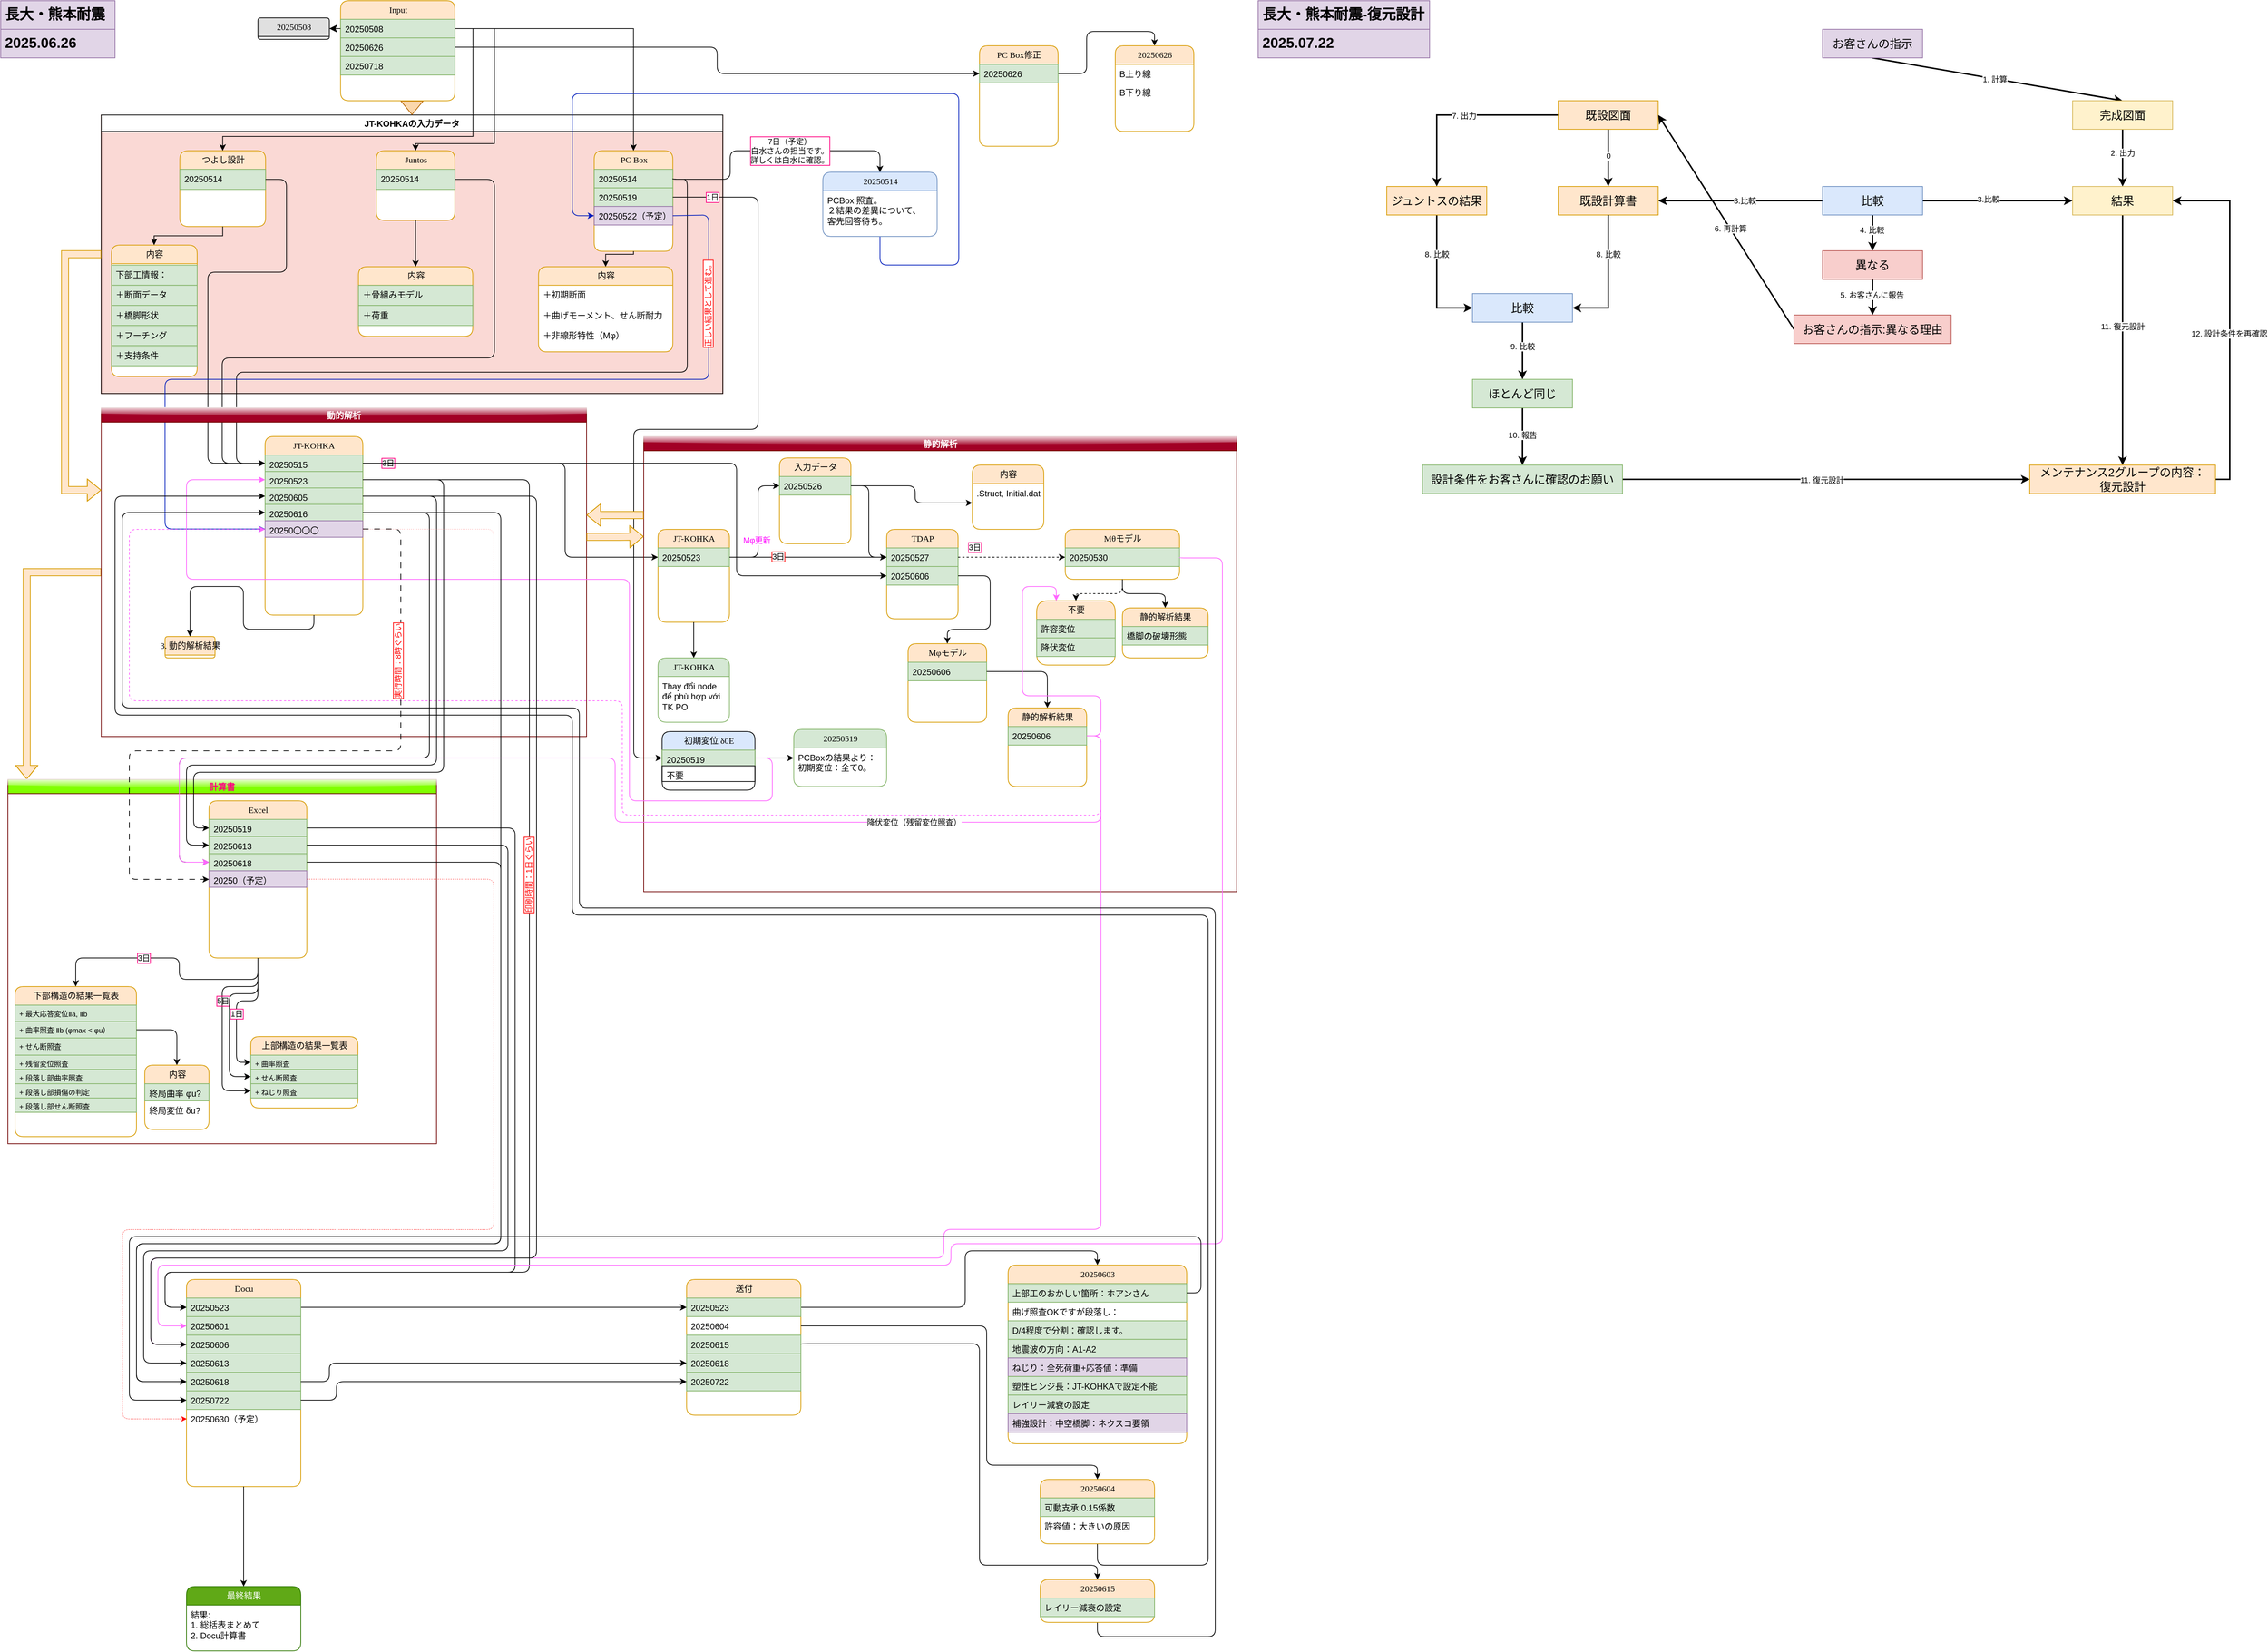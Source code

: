 <mxfile version="28.0.6">
  <diagram name="Page-1" id="8378b5f6-a2b2-b727-a746-972ab9d02e00">
    <mxGraphModel dx="6320" dy="2710" grid="1" gridSize="10" guides="1" tooltips="1" connect="1" arrows="1" fold="1" page="1" pageScale="1.5" pageWidth="1169" pageHeight="1654" background="none" math="0" shadow="0">
      <root>
        <mxCell id="0" />
        <mxCell id="1" parent="0" />
        <mxCell id="cV7bJp36mq6Ne4Wg9f6i-73" value="" style="group;movable=1;resizable=1;rotatable=1;deletable=1;editable=1;locked=0;connectable=1;" parent="1" vertex="1" connectable="0">
          <mxGeometry x="150.7" y="170" width="870" height="390" as="geometry" />
        </mxCell>
        <mxCell id="cV7bJp36mq6Ne4Wg9f6i-25" value="" style="group;fillColor=#fad9d5;strokeColor=#ae4132;movable=1;resizable=1;rotatable=1;deletable=1;editable=1;locked=0;connectable=1;container=0;" parent="cV7bJp36mq6Ne4Wg9f6i-73" vertex="1" connectable="0">
          <mxGeometry width="870" height="390" as="geometry" />
        </mxCell>
        <object label="JT-KOHKAの入力データ" id="cV7bJp36mq6Ne4Wg9f6i-16">
          <mxCell style="swimlane;container=0;movable=1;resizable=1;rotatable=1;deletable=1;editable=1;locked=0;connectable=1;" parent="cV7bJp36mq6Ne4Wg9f6i-73" vertex="1">
            <mxGeometry width="870" height="389.82" as="geometry">
              <mxRectangle width="170" height="30" as="alternateBounds" />
            </mxGeometry>
          </mxCell>
        </object>
        <mxCell id="cV7bJp36mq6Ne4Wg9f6i-24" value="" style="group;movable=1;resizable=1;rotatable=1;deletable=1;editable=1;locked=0;connectable=1;" parent="cV7bJp36mq6Ne4Wg9f6i-73" vertex="1" connectable="0">
          <mxGeometry x="14.3" y="169.11" width="120" height="184.08" as="geometry" />
        </mxCell>
        <mxCell id="cV7bJp36mq6Ne4Wg9f6i-120" value="" style="group" parent="cV7bJp36mq6Ne4Wg9f6i-24" vertex="1" connectable="0">
          <mxGeometry y="12.994" width="120" height="184.08" as="geometry" />
        </mxCell>
        <mxCell id="7GXzpe08TrqEnxRHHlQo-19" value="内容" style="swimlane;html=1;fontStyle=0;childLayout=stackLayout;horizontal=1;startSize=26;fillColor=#ffe6cc;horizontalStack=0;resizeParent=1;resizeLast=0;collapsible=1;marginBottom=0;swimlaneFillColor=#ffffff;align=center;rounded=1;shadow=0;comic=0;labelBackgroundColor=none;strokeWidth=1;fontFamily=Verdana;fontSize=12;strokeColor=#d79b00;movable=1;resizable=1;rotatable=1;deletable=1;editable=1;locked=0;connectable=1;container=0;" parent="cV7bJp36mq6Ne4Wg9f6i-120" vertex="1">
          <mxGeometry width="120" height="184.08" as="geometry" />
        </mxCell>
        <mxCell id="7GXzpe08TrqEnxRHHlQo-20" value="下部工情報：" style="text;html=1;strokeColor=#82b366;fillColor=#d5e8d4;spacingLeft=4;spacingRight=4;whiteSpace=wrap;overflow=hidden;rotatable=1;points=[[0,0.5],[1,0.5]];portConstraint=eastwest;movable=1;resizable=1;deletable=1;editable=1;locked=0;connectable=1;" parent="cV7bJp36mq6Ne4Wg9f6i-120" vertex="1">
          <mxGeometry y="28.153" width="120" height="28.153" as="geometry" />
        </mxCell>
        <mxCell id="7GXzpe08TrqEnxRHHlQo-23" value="＋断面データ" style="text;html=1;strokeColor=#82b366;fillColor=#d5e8d4;spacingLeft=4;spacingRight=4;whiteSpace=wrap;overflow=hidden;rotatable=1;points=[[0,0.5],[1,0.5]];portConstraint=eastwest;movable=1;resizable=1;deletable=1;editable=1;locked=0;connectable=1;" parent="cV7bJp36mq6Ne4Wg9f6i-120" vertex="1">
          <mxGeometry y="56.307" width="120" height="28.153" as="geometry" />
        </mxCell>
        <mxCell id="7GXzpe08TrqEnxRHHlQo-24" value="＋橋脚形状" style="text;html=1;strokeColor=#82b366;fillColor=#d5e8d4;spacingLeft=4;spacingRight=4;whiteSpace=wrap;overflow=hidden;rotatable=1;points=[[0,0.5],[1,0.5]];portConstraint=eastwest;movable=1;resizable=1;deletable=1;editable=1;locked=0;connectable=1;" parent="cV7bJp36mq6Ne4Wg9f6i-120" vertex="1">
          <mxGeometry y="84.46" width="120" height="28.153" as="geometry" />
        </mxCell>
        <mxCell id="7GXzpe08TrqEnxRHHlQo-25" value="＋フーチング" style="text;html=1;strokeColor=#82b366;fillColor=#d5e8d4;spacingLeft=4;spacingRight=4;whiteSpace=wrap;overflow=hidden;rotatable=1;points=[[0,0.5],[1,0.5]];portConstraint=eastwest;movable=1;resizable=1;deletable=1;editable=1;locked=0;connectable=1;" parent="cV7bJp36mq6Ne4Wg9f6i-120" vertex="1">
          <mxGeometry y="112.613" width="120" height="28.153" as="geometry" />
        </mxCell>
        <mxCell id="7GXzpe08TrqEnxRHHlQo-21" value="＋&lt;span data-teams=&quot;true&quot;&gt;支持条件&lt;/span&gt;" style="text;html=1;strokeColor=#82b366;fillColor=#d5e8d4;spacingLeft=4;spacingRight=4;whiteSpace=wrap;overflow=hidden;rotatable=1;points=[[0,0.5],[1,0.5]];portConstraint=eastwest;movable=1;resizable=1;deletable=1;editable=1;locked=0;connectable=1;" parent="cV7bJp36mq6Ne4Wg9f6i-120" vertex="1">
          <mxGeometry y="140.767" width="120" height="28.153" as="geometry" />
        </mxCell>
        <mxCell id="7GXzpe08TrqEnxRHHlQo-9" value="Juntos" style="swimlane;html=1;fontStyle=0;childLayout=stackLayout;horizontal=1;startSize=26;fillColor=#ffe6cc;horizontalStack=0;resizeParent=1;resizeLast=0;collapsible=1;marginBottom=0;swimlaneFillColor=#ffffff;align=center;rounded=1;shadow=0;comic=0;labelBackgroundColor=none;strokeWidth=1;fontFamily=Verdana;fontSize=12;strokeColor=#d79b00;movable=1;resizable=1;rotatable=1;deletable=1;editable=1;locked=0;connectable=1;" parent="cV7bJp36mq6Ne4Wg9f6i-73" vertex="1">
          <mxGeometry x="385" y="49.999" width="110" height="97.454" as="geometry" />
        </mxCell>
        <mxCell id="7GXzpe08TrqEnxRHHlQo-12" value="20250514" style="text;html=1;strokeColor=#82b366;fillColor=#d5e8d4;spacingLeft=4;spacingRight=4;whiteSpace=wrap;overflow=hidden;rotatable=1;points=[[0,0.5],[1,0.5]];portConstraint=eastwest;movable=1;resizable=1;deletable=1;editable=1;locked=0;connectable=1;" parent="7GXzpe08TrqEnxRHHlQo-9" vertex="1">
          <mxGeometry y="26" width="110" height="28.153" as="geometry" />
        </mxCell>
        <mxCell id="7GXzpe08TrqEnxRHHlQo-1" value="PC Box" style="swimlane;html=1;fontStyle=0;childLayout=stackLayout;horizontal=1;startSize=26;fillColor=#ffe6cc;horizontalStack=0;resizeParent=1;resizeLast=0;collapsible=1;marginBottom=0;swimlaneFillColor=#ffffff;align=center;rounded=1;shadow=0;comic=0;labelBackgroundColor=none;strokeWidth=1;fontFamily=Verdana;fontSize=12;strokeColor=#d79b00;movable=1;resizable=1;rotatable=1;deletable=1;editable=1;locked=0;connectable=1;" parent="cV7bJp36mq6Ne4Wg9f6i-73" vertex="1">
          <mxGeometry x="690" y="49.999" width="110" height="140.767" as="geometry" />
        </mxCell>
        <mxCell id="7GXzpe08TrqEnxRHHlQo-7" value="20250514" style="text;html=1;strokeColor=#82b366;fillColor=#d5e8d4;spacingLeft=4;spacingRight=4;whiteSpace=wrap;overflow=hidden;rotatable=1;points=[[0,0.5],[1,0.5]];portConstraint=eastwest;movable=1;resizable=1;deletable=1;editable=1;locked=0;connectable=1;" parent="7GXzpe08TrqEnxRHHlQo-1" vertex="1">
          <mxGeometry y="26" width="110" height="25.988" as="geometry" />
        </mxCell>
        <mxCell id="cV7bJp36mq6Ne4Wg9f6i-112" value="20250519" style="text;html=1;strokeColor=#82b366;fillColor=#d5e8d4;spacingLeft=4;spacingRight=4;whiteSpace=wrap;overflow=hidden;rotatable=1;points=[[0,0.5],[1,0.5]];portConstraint=eastwest;movable=1;resizable=1;deletable=1;editable=1;locked=0;connectable=1;" parent="7GXzpe08TrqEnxRHHlQo-1" vertex="1">
          <mxGeometry y="51.988" width="110" height="25.988" as="geometry" />
        </mxCell>
        <mxCell id="cV7bJp36mq6Ne4Wg9f6i-113" value="20250522（予定）" style="text;html=1;strokeColor=#9673a6;fillColor=#e1d5e7;spacingLeft=4;spacingRight=4;whiteSpace=wrap;overflow=hidden;rotatable=1;points=[[0,0.5],[1,0.5]];portConstraint=eastwest;movable=1;resizable=1;deletable=1;editable=1;locked=0;connectable=1;" parent="7GXzpe08TrqEnxRHHlQo-1" vertex="1">
          <mxGeometry y="77.975" width="110" height="25.988" as="geometry" />
        </mxCell>
        <mxCell id="cV7bJp36mq6Ne4Wg9f6i-107" value="内容" style="swimlane;html=1;fontStyle=0;childLayout=stackLayout;horizontal=1;startSize=26;fillColor=#ffe6cc;horizontalStack=0;resizeParent=1;resizeLast=0;collapsible=1;marginBottom=0;swimlaneFillColor=#ffffff;align=center;rounded=1;shadow=0;comic=0;labelBackgroundColor=none;strokeWidth=1;fontFamily=Verdana;fontSize=12;strokeColor=#d79b00;movable=1;resizable=1;rotatable=1;deletable=1;editable=1;locked=0;connectable=1;" parent="cV7bJp36mq6Ne4Wg9f6i-73" vertex="1">
          <mxGeometry x="612" y="212.419" width="188" height="119.11" as="geometry" />
        </mxCell>
        <mxCell id="cV7bJp36mq6Ne4Wg9f6i-108" value="＋初期断面" style="text;html=1;strokeColor=none;fillColor=none;spacingLeft=4;spacingRight=4;whiteSpace=wrap;overflow=hidden;rotatable=1;points=[[0,0.5],[1,0.5]];portConstraint=eastwest;movable=1;resizable=1;deletable=1;editable=1;locked=0;connectable=1;" parent="cV7bJp36mq6Ne4Wg9f6i-107" vertex="1">
          <mxGeometry y="26" width="188" height="28.153" as="geometry" />
        </mxCell>
        <mxCell id="cV7bJp36mq6Ne4Wg9f6i-109" value="＋曲げモーメント、せん断耐力" style="text;html=1;strokeColor=none;fillColor=none;spacingLeft=4;spacingRight=4;whiteSpace=wrap;overflow=hidden;rotatable=1;points=[[0,0.5],[1,0.5]];portConstraint=eastwest;movable=1;resizable=1;deletable=1;editable=1;locked=0;connectable=1;" parent="cV7bJp36mq6Ne4Wg9f6i-107" vertex="1">
          <mxGeometry y="54.153" width="188" height="28.153" as="geometry" />
        </mxCell>
        <mxCell id="cV7bJp36mq6Ne4Wg9f6i-110" value="＋非線形特性（Mφ）" style="text;html=1;strokeColor=none;fillColor=none;spacingLeft=4;spacingRight=4;whiteSpace=wrap;overflow=hidden;rotatable=1;points=[[0,0.5],[1,0.5]];portConstraint=eastwest;movable=1;resizable=1;deletable=1;editable=1;locked=0;connectable=1;" parent="cV7bJp36mq6Ne4Wg9f6i-107" vertex="1">
          <mxGeometry y="82.307" width="188" height="28.153" as="geometry" />
        </mxCell>
        <mxCell id="cV7bJp36mq6Ne4Wg9f6i-111" value="" style="edgeStyle=orthogonalEdgeStyle;rounded=0;orthogonalLoop=1;jettySize=auto;html=1;exitX=0.5;exitY=1;exitDx=0;exitDy=0;entryX=0.5;entryY=0;entryDx=0;entryDy=0;" parent="cV7bJp36mq6Ne4Wg9f6i-73" source="7GXzpe08TrqEnxRHHlQo-1" target="cV7bJp36mq6Ne4Wg9f6i-107" edge="1">
          <mxGeometry relative="1" as="geometry">
            <Array as="points">
              <mxPoint x="745" y="195.03" />
              <mxPoint x="706" y="195.03" />
            </Array>
          </mxGeometry>
        </mxCell>
        <mxCell id="cV7bJp36mq6Ne4Wg9f6i-114" value="内容" style="swimlane;html=1;fontStyle=0;childLayout=stackLayout;horizontal=1;startSize=26;fillColor=#ffe6cc;horizontalStack=0;resizeParent=1;resizeLast=0;collapsible=1;marginBottom=0;swimlaneFillColor=#ffffff;align=center;rounded=1;shadow=0;comic=0;labelBackgroundColor=none;strokeWidth=1;fontFamily=Verdana;fontSize=12;strokeColor=#d79b00;movable=1;resizable=1;rotatable=1;deletable=1;editable=1;locked=0;connectable=1;" parent="cV7bJp36mq6Ne4Wg9f6i-73" vertex="1">
          <mxGeometry x="360" y="212.423" width="160" height="97.454" as="geometry" />
        </mxCell>
        <mxCell id="cV7bJp36mq6Ne4Wg9f6i-115" value="＋骨組みモデル" style="text;html=1;strokeColor=#82b366;fillColor=#d5e8d4;spacingLeft=4;spacingRight=4;whiteSpace=wrap;overflow=hidden;rotatable=1;points=[[0,0.5],[1,0.5]];portConstraint=eastwest;movable=1;resizable=1;deletable=1;editable=1;locked=0;connectable=1;" parent="cV7bJp36mq6Ne4Wg9f6i-114" vertex="1">
          <mxGeometry y="26" width="160" height="28.153" as="geometry" />
        </mxCell>
        <mxCell id="cV7bJp36mq6Ne4Wg9f6i-116" value="＋荷重" style="text;html=1;strokeColor=#82b366;fillColor=#d5e8d4;spacingLeft=4;spacingRight=4;whiteSpace=wrap;overflow=hidden;rotatable=1;points=[[0,0.5],[1,0.5]];portConstraint=eastwest;movable=1;resizable=1;deletable=1;editable=1;locked=0;connectable=1;" parent="cV7bJp36mq6Ne4Wg9f6i-114" vertex="1">
          <mxGeometry y="54.153" width="160" height="28.153" as="geometry" />
        </mxCell>
        <mxCell id="cV7bJp36mq6Ne4Wg9f6i-117" value="" style="edgeStyle=orthogonalEdgeStyle;rounded=0;orthogonalLoop=1;jettySize=auto;html=1;entryX=0.5;entryY=0;entryDx=0;entryDy=0;" parent="cV7bJp36mq6Ne4Wg9f6i-73" target="cV7bJp36mq6Ne4Wg9f6i-114" edge="1">
          <mxGeometry relative="1" as="geometry">
            <mxPoint x="440" y="147.453" as="sourcePoint" />
            <mxPoint x="440" y="190.766" as="targetPoint" />
            <Array as="points">
              <mxPoint x="440" y="169.11" />
              <mxPoint x="440" y="169.11" />
            </Array>
          </mxGeometry>
        </mxCell>
        <mxCell id="cV7bJp36mq6Ne4Wg9f6i-124" value="つよし設計" style="swimlane;html=1;fontStyle=0;childLayout=stackLayout;horizontal=1;startSize=26;fillColor=#ffe6cc;horizontalStack=0;resizeParent=1;resizeLast=0;collapsible=1;marginBottom=0;swimlaneFillColor=#ffffff;align=center;rounded=1;shadow=0;comic=0;labelBackgroundColor=none;strokeWidth=1;fontFamily=Verdana;fontSize=12;strokeColor=#d79b00;movable=1;resizable=1;rotatable=1;deletable=1;editable=1;locked=0;connectable=1;container=0;" parent="cV7bJp36mq6Ne4Wg9f6i-73" vertex="1">
          <mxGeometry x="110" y="49.999" width="120" height="106.117" as="geometry" />
        </mxCell>
        <mxCell id="cV7bJp36mq6Ne4Wg9f6i-126" value="20250514" style="text;html=1;strokeColor=#82b366;fillColor=#d5e8d4;spacingLeft=4;spacingRight=4;whiteSpace=wrap;overflow=hidden;rotatable=1;points=[[0,0.5],[1,0.5]];portConstraint=eastwest;movable=1;resizable=1;deletable=1;editable=1;locked=0;connectable=1;" parent="cV7bJp36mq6Ne4Wg9f6i-124" vertex="1">
          <mxGeometry y="26" width="120" height="28.153" as="geometry" />
        </mxCell>
        <mxCell id="cV7bJp36mq6Ne4Wg9f6i-134" value="" style="edgeStyle=orthogonalEdgeStyle;rounded=0;orthogonalLoop=1;jettySize=auto;html=1;exitX=0.5;exitY=1;exitDx=0;exitDy=0;entryX=0.5;entryY=0;entryDx=0;entryDy=0;" parent="cV7bJp36mq6Ne4Wg9f6i-73" source="cV7bJp36mq6Ne4Wg9f6i-124" target="7GXzpe08TrqEnxRHHlQo-19" edge="1">
          <mxGeometry relative="1" as="geometry">
            <mxPoint x="70" y="169.11" as="targetPoint" />
            <Array as="points">
              <mxPoint x="170" y="169.11" />
              <mxPoint x="74" y="169.11" />
              <mxPoint x="74" y="182.104" />
            </Array>
          </mxGeometry>
        </mxCell>
        <mxCell id="7GXzpe08TrqEnxRHHlQo-11" value="" style="edgeStyle=orthogonalEdgeStyle;rounded=0;orthogonalLoop=1;jettySize=auto;html=1;exitX=1;exitY=0.5;exitDx=0;exitDy=0;entryX=0.5;entryY=0;entryDx=0;entryDy=0;" parent="1" source="PKwba_ZCbJq4WHA7hHal-280" target="7GXzpe08TrqEnxRHHlQo-9" edge="1">
          <mxGeometry relative="1" as="geometry">
            <Array as="points">
              <mxPoint x="701" y="49" />
              <mxPoint x="701" y="210" />
              <mxPoint x="591" y="210" />
            </Array>
          </mxGeometry>
        </mxCell>
        <mxCell id="cV7bJp36mq6Ne4Wg9f6i-26" value="" style="edgeStyle=orthogonalEdgeStyle;rounded=0;orthogonalLoop=1;jettySize=auto;html=1;shape=flexArrow;fillColor=#fad7ac;strokeColor=#b46504;entryX=0.5;entryY=0;entryDx=0;entryDy=0;" parent="1" source="PKwba_ZCbJq4WHA7hHal-279" target="cV7bJp36mq6Ne4Wg9f6i-16" edge="1">
          <mxGeometry relative="1" as="geometry">
            <mxPoint x="650.7" y="260" as="targetPoint" />
            <Array as="points">
              <mxPoint x="566" y="140" />
              <mxPoint x="586" y="140" />
            </Array>
          </mxGeometry>
        </mxCell>
        <mxCell id="cV7bJp36mq6Ne4Wg9f6i-30" value="" style="edgeStyle=orthogonalEdgeStyle;rounded=0;orthogonalLoop=1;jettySize=auto;html=1;entryX=0.5;entryY=0;entryDx=0;entryDy=0;exitX=1;exitY=0.5;exitDx=0;exitDy=0;" parent="1" source="PKwba_ZCbJq4WHA7hHal-280" target="7GXzpe08TrqEnxRHHlQo-1" edge="1">
          <mxGeometry relative="1" as="geometry">
            <mxPoint x="725.7" y="65" as="targetPoint" />
          </mxGeometry>
        </mxCell>
        <mxCell id="cV7bJp36mq6Ne4Wg9f6i-130" value="" style="edgeStyle=orthogonalEdgeStyle;rounded=0;orthogonalLoop=1;jettySize=auto;html=1;exitX=1;exitY=0.5;exitDx=0;exitDy=0;entryX=0.5;entryY=0;entryDx=0;entryDy=0;" parent="1" source="PKwba_ZCbJq4WHA7hHal-280" target="cV7bJp36mq6Ne4Wg9f6i-124" edge="1">
          <mxGeometry relative="1" as="geometry">
            <mxPoint x="650.7" y="50" as="sourcePoint" />
            <mxPoint x="725.7" y="65" as="targetPoint" />
            <Array as="points">
              <mxPoint x="671" y="49" />
              <mxPoint x="671" y="200" />
              <mxPoint x="321" y="200" />
            </Array>
          </mxGeometry>
        </mxCell>
        <mxCell id="PKwba_ZCbJq4WHA7hHal-279" value="Input" style="swimlane;html=1;fontStyle=0;childLayout=stackLayout;horizontal=1;startSize=26;fillColor=#ffe6cc;horizontalStack=0;resizeParent=1;resizeLast=0;collapsible=1;marginBottom=0;swimlaneFillColor=#ffffff;align=center;rounded=1;shadow=0;comic=0;labelBackgroundColor=none;strokeWidth=1;fontFamily=Verdana;fontSize=12;strokeColor=#d79b00;movable=1;resizable=1;rotatable=1;deletable=1;editable=1;locked=0;connectable=1;" parent="1" vertex="1">
          <mxGeometry x="485.7" y="10" width="160" height="140" as="geometry" />
        </mxCell>
        <mxCell id="PKwba_ZCbJq4WHA7hHal-280" value="20250508" style="text;html=1;spacingLeft=4;spacingRight=4;whiteSpace=wrap;overflow=hidden;rotatable=1;points=[[0,0.5],[1,0.5]];portConstraint=eastwest;strokeColor=#82b366;fillColor=#d5e8d4;movable=1;resizable=1;deletable=1;editable=1;locked=0;connectable=1;" parent="PKwba_ZCbJq4WHA7hHal-279" vertex="1">
          <mxGeometry y="26" width="160" height="26" as="geometry" />
        </mxCell>
        <mxCell id="zBe3dWP5TRwv23Bo_luR-6" value="20250626" style="text;html=1;spacingLeft=4;spacingRight=4;whiteSpace=wrap;overflow=hidden;rotatable=1;points=[[0,0.5],[1,0.5]];portConstraint=eastwest;strokeColor=#82b366;fillColor=#d5e8d4;movable=1;resizable=1;deletable=1;editable=1;locked=0;connectable=1;" parent="PKwba_ZCbJq4WHA7hHal-279" vertex="1">
          <mxGeometry y="52" width="160" height="26" as="geometry" />
        </mxCell>
        <mxCell id="txmVueEdQE8eSzmrOz44-5" value="20250718" style="text;html=1;spacingLeft=4;spacingRight=4;whiteSpace=wrap;overflow=hidden;rotatable=1;points=[[0,0.5],[1,0.5]];portConstraint=eastwest;strokeColor=#82b366;fillColor=#d5e8d4;movable=1;resizable=1;deletable=1;editable=1;locked=0;connectable=1;" vertex="1" parent="PKwba_ZCbJq4WHA7hHal-279">
          <mxGeometry y="78" width="160" height="26" as="geometry" />
        </mxCell>
        <mxCell id="PKwba_ZCbJq4WHA7hHal-288" value="20250508" style="swimlane;html=1;fontStyle=0;childLayout=stackLayout;horizontal=1;startSize=26;fillColor=#e0e0e0;horizontalStack=0;resizeParent=1;resizeLast=0;collapsible=1;marginBottom=0;swimlaneFillColor=#ffffff;align=center;rounded=1;shadow=0;comic=0;labelBackgroundColor=none;strokeWidth=1;fontFamily=Verdana;fontSize=12;movable=0;resizable=0;rotatable=0;deletable=0;editable=0;locked=1;connectable=0;" parent="1" vertex="1" collapsed="1">
          <mxGeometry x="370" y="34.0" width="100" height="30" as="geometry">
            <mxRectangle x="10" y="212" width="160" height="164" as="alternateBounds" />
          </mxGeometry>
        </mxCell>
        <mxCell id="PKwba_ZCbJq4WHA7hHal-289" value="既設橋耐震性能の照査" style="text;html=1;spacingLeft=4;spacingRight=4;whiteSpace=wrap;overflow=hidden;rotatable=0;points=[[0,0.5],[1,0.5]];portConstraint=eastwest;fillColor=default;strokeColor=default;" parent="PKwba_ZCbJq4WHA7hHal-288" vertex="1">
          <mxGeometry y="26" width="160" height="74" as="geometry" />
        </mxCell>
        <mxCell id="PKwba_ZCbJq4WHA7hHal-328" value="Thông số:&lt;div&gt;+ Mặt cắt ngang&lt;/div&gt;&lt;div&gt;+ Cáp DUL dọc và ngang&lt;/div&gt;" style="text;html=1;strokeColor=none;fillColor=none;spacingLeft=4;spacingRight=4;whiteSpace=wrap;overflow=hidden;rotatable=0;points=[[0,0.5],[1,0.5]];portConstraint=eastwest;" parent="PKwba_ZCbJq4WHA7hHal-288" vertex="1">
          <mxGeometry y="100" width="160" height="64" as="geometry" />
        </mxCell>
        <mxCell id="PKwba_ZCbJq4WHA7hHal-310" style="edgeStyle=orthogonalEdgeStyle;html=1;labelBackgroundColor=none;startFill=0;startSize=8;endFill=1;endSize=8;fontFamily=Verdana;fontSize=12;rounded=0;exitX=0;exitY=0.5;exitDx=0;exitDy=0;movable=0;resizable=0;rotatable=0;deletable=0;editable=0;locked=1;connectable=0;" parent="1" source="PKwba_ZCbJq4WHA7hHal-280" target="PKwba_ZCbJq4WHA7hHal-288" edge="1">
          <mxGeometry relative="1" as="geometry" />
        </mxCell>
        <mxCell id="PKwba_ZCbJq4WHA7hHal-312" style="edgeStyle=orthogonalEdgeStyle;html=1;labelBackgroundColor=none;startFill=0;endFill=1;fontFamily=Verdana;fontSize=12;rounded=0;shape=flexArrow;fillColor=#ffe6cc;strokeColor=#d79b00;entryX=0.044;entryY=0;entryDx=0;entryDy=0;exitX=0;exitY=0.5;exitDx=0;exitDy=0;entryPerimeter=0;" parent="1" source="cV7bJp36mq6Ne4Wg9f6i-76" target="4Ig3xdPQbXvtL4GHRRDK-1" edge="1">
          <mxGeometry relative="1" as="geometry">
            <Array as="points">
              <mxPoint x="46" y="810" />
            </Array>
            <mxPoint x="10.0" y="907.12" as="targetPoint" />
            <mxPoint x="1510.7" y="1524.58" as="sourcePoint" />
          </mxGeometry>
        </mxCell>
        <mxCell id="7GXzpe08TrqEnxRHHlQo-32" value="" style="edgeStyle=orthogonalEdgeStyle;rounded=1;orthogonalLoop=1;jettySize=auto;html=1;exitX=1;exitY=0.5;exitDx=0;exitDy=0;curved=0;entryX=0;entryY=0.5;entryDx=0;entryDy=0;" parent="1" source="cV7bJp36mq6Ne4Wg9f6i-112" target="7GXzpe08TrqEnxRHHlQo-29" edge="1">
          <mxGeometry relative="1" as="geometry">
            <mxPoint x="920" y="315" as="sourcePoint" />
            <Array as="points">
              <mxPoint x="1070" y="285" />
              <mxPoint x="1070" y="610" />
              <mxPoint x="896" y="610" />
              <mxPoint x="896" y="1070" />
            </Array>
          </mxGeometry>
        </mxCell>
        <mxCell id="cV7bJp36mq6Ne4Wg9f6i-144" value="1日" style="edgeLabel;html=1;align=center;verticalAlign=middle;resizable=0;points=[];labelBorderColor=#FF0080;" parent="7GXzpe08TrqEnxRHHlQo-32" vertex="1" connectable="0">
          <mxGeometry x="-0.861" y="-3" relative="1" as="geometry">
            <mxPoint x="-22" y="-3" as="offset" />
          </mxGeometry>
        </mxCell>
        <mxCell id="7GXzpe08TrqEnxRHHlQo-44" value="長大・熊本耐震" style="text;html=1;strokeColor=#9673a6;fillColor=#e1d5e7;spacingLeft=4;spacingRight=4;whiteSpace=wrap;overflow=hidden;rotatable=1;points=[[0,0.5],[1,0.5]];portConstraint=eastwest;labelBorderColor=none;textShadow=0;labelBackgroundColor=none;fontStyle=1;fontSize=20;movable=1;resizable=1;deletable=1;editable=1;locked=0;connectable=1;" parent="1" vertex="1">
          <mxGeometry x="10" y="10" width="160" height="40" as="geometry" />
        </mxCell>
        <mxCell id="cV7bJp36mq6Ne4Wg9f6i-66" value="" style="edgeStyle=orthogonalEdgeStyle;rounded=1;orthogonalLoop=1;jettySize=auto;html=1;entryX=0;entryY=0.5;entryDx=0;entryDy=0;exitX=1;exitY=0.5;exitDx=0;exitDy=0;curved=0;" parent="1" source="7GXzpe08TrqEnxRHHlQo-12" target="cV7bJp36mq6Ne4Wg9f6i-90" edge="1">
          <mxGeometry relative="1" as="geometry">
            <mxPoint x="485.7" y="699.25" as="targetPoint" />
            <Array as="points">
              <mxPoint x="701" y="260" />
              <mxPoint x="701" y="510" />
              <mxPoint x="320" y="510" />
              <mxPoint x="320" y="658" />
            </Array>
          </mxGeometry>
        </mxCell>
        <mxCell id="cV7bJp36mq6Ne4Wg9f6i-71" value="" style="edgeStyle=orthogonalEdgeStyle;rounded=1;orthogonalLoop=1;jettySize=auto;html=1;entryX=0;entryY=0.5;entryDx=0;entryDy=0;exitX=1;exitY=0.5;exitDx=0;exitDy=0;curved=0;" parent="1" source="7GXzpe08TrqEnxRHHlQo-7" target="cV7bJp36mq6Ne4Wg9f6i-90" edge="1">
          <mxGeometry relative="1" as="geometry">
            <mxPoint x="485.7" y="699.25" as="targetPoint" />
            <Array as="points">
              <mxPoint x="971" y="260" />
              <mxPoint x="971" y="530" />
              <mxPoint x="340" y="530" />
              <mxPoint x="340" y="658" />
            </Array>
          </mxGeometry>
        </mxCell>
        <mxCell id="cV7bJp36mq6Ne4Wg9f6i-80" value="" style="edgeStyle=orthogonalEdgeStyle;rounded=1;orthogonalLoop=1;jettySize=auto;html=1;exitX=1;exitY=0.5;exitDx=0;exitDy=0;curved=0;entryX=0;entryY=0.5;entryDx=0;entryDy=0;" parent="1" source="cV7bJp36mq6Ne4Wg9f6i-90" target="iZacQ5DJmbFpzzenpzx3-12" edge="1">
          <mxGeometry relative="1" as="geometry">
            <mxPoint x="970" y="660" as="targetPoint" />
            <Array as="points">
              <mxPoint x="800" y="658" />
              <mxPoint x="800" y="789" />
            </Array>
            <mxPoint x="645.7" y="725.25" as="sourcePoint" />
          </mxGeometry>
        </mxCell>
        <mxCell id="cV7bJp36mq6Ne4Wg9f6i-81" value="3日" style="edgeLabel;html=1;align=center;verticalAlign=middle;resizable=0;points=[];labelBorderColor=#FF0080;" parent="cV7bJp36mq6Ne4Wg9f6i-80" vertex="1" connectable="0">
          <mxGeometry x="-0.872" y="2" relative="1" as="geometry">
            <mxPoint y="1" as="offset" />
          </mxGeometry>
        </mxCell>
        <mxCell id="cV7bJp36mq6Ne4Wg9f6i-98" value="静的解析" style="swimlane;startSize=20;horizontal=1;containerType=tree;textShadow=0;labelBorderColor=none;labelBackgroundColor=none;fillColor=#a20025;strokeColor=#6F0000;glass=1;fontColor=#ffffff;" parent="1" vertex="1">
          <mxGeometry x="910" y="620" width="830" height="637.26" as="geometry">
            <mxRectangle x="1120" y="580" width="90" height="30" as="alternateBounds" />
          </mxGeometry>
        </mxCell>
        <mxCell id="PKwba_ZCbJq4WHA7hHal-390" value="TDAP" style="swimlane;html=1;fontStyle=0;childLayout=stackLayout;horizontal=1;startSize=26;fillColor=#ffe6cc;horizontalStack=0;resizeParent=1;resizeLast=0;collapsible=1;marginBottom=0;swimlaneFillColor=#ffffff;align=center;rounded=1;shadow=0;comic=0;labelBackgroundColor=none;strokeWidth=1;fontFamily=Verdana;fontSize=12;strokeColor=#d79b00;" parent="cV7bJp36mq6Ne4Wg9f6i-98" vertex="1">
          <mxGeometry x="340" y="130" width="100" height="125.26" as="geometry">
            <mxRectangle x="155" y="60" width="70" height="30" as="alternateBounds" />
          </mxGeometry>
        </mxCell>
        <mxCell id="PKwba_ZCbJq4WHA7hHal-391" value="20250527" style="text;html=1;strokeColor=#82b366;fillColor=#d5e8d4;spacingLeft=4;spacingRight=4;whiteSpace=wrap;overflow=hidden;rotatable=0;points=[[0,0.5],[1,0.5]];portConstraint=eastwest;" parent="PKwba_ZCbJq4WHA7hHal-390" vertex="1">
          <mxGeometry y="26" width="100" height="26" as="geometry" />
        </mxCell>
        <mxCell id="jN3RXTut0gb8h6h8-dqD-6" value="20250606" style="text;html=1;strokeColor=#82b366;fillColor=#d5e8d4;spacingLeft=4;spacingRight=4;whiteSpace=wrap;overflow=hidden;rotatable=0;points=[[0,0.5],[1,0.5]];portConstraint=eastwest;" parent="PKwba_ZCbJq4WHA7hHal-390" vertex="1">
          <mxGeometry y="52" width="100" height="26" as="geometry" />
        </mxCell>
        <mxCell id="NJcOnecQ_KUzRi99oX8J-2" value="Mθモデル" style="swimlane;html=1;fontStyle=0;childLayout=stackLayout;horizontal=1;startSize=26;fillColor=#ffe6cc;horizontalStack=0;resizeParent=1;resizeLast=0;collapsible=1;marginBottom=0;swimlaneFillColor=#ffffff;align=center;rounded=1;shadow=0;comic=0;labelBackgroundColor=none;strokeWidth=1;fontFamily=Verdana;fontSize=12;strokeColor=#d79b00;" parent="cV7bJp36mq6Ne4Wg9f6i-98" vertex="1">
          <mxGeometry x="590" y="130" width="160" height="70" as="geometry">
            <mxRectangle x="1070" y="260" width="70" height="30" as="alternateBounds" />
          </mxGeometry>
        </mxCell>
        <mxCell id="NJcOnecQ_KUzRi99oX8J-4" value="20250530" style="text;html=1;strokeColor=#82b366;fillColor=#d5e8d4;spacingLeft=4;spacingRight=4;whiteSpace=wrap;overflow=hidden;rotatable=0;points=[[0,0.5],[1,0.5]];portConstraint=eastwest;" parent="NJcOnecQ_KUzRi99oX8J-2" vertex="1">
          <mxGeometry y="26" width="160" height="26" as="geometry" />
        </mxCell>
        <mxCell id="NJcOnecQ_KUzRi99oX8J-6" value="" style="edgeStyle=orthogonalEdgeStyle;rounded=1;orthogonalLoop=1;jettySize=auto;html=1;dashed=1;flowAnimation=0;exitX=1;exitY=0.5;exitDx=0;exitDy=0;curved=0;entryX=0;entryY=0.5;entryDx=0;entryDy=0;" parent="cV7bJp36mq6Ne4Wg9f6i-98" source="PKwba_ZCbJq4WHA7hHal-391" target="NJcOnecQ_KUzRi99oX8J-4" edge="1">
          <mxGeometry relative="1" as="geometry">
            <mxPoint x="440" y="169" as="sourcePoint" />
            <Array as="points">
              <mxPoint x="540" y="169" />
              <mxPoint x="540" y="169" />
            </Array>
            <mxPoint x="590" y="170" as="targetPoint" />
          </mxGeometry>
        </mxCell>
        <mxCell id="cV7bJp36mq6Ne4Wg9f6i-147" value="3日" style="edgeLabel;html=1;align=center;verticalAlign=middle;resizable=0;points=[];labelBorderColor=#FF3399;" parent="NJcOnecQ_KUzRi99oX8J-6" vertex="1" connectable="0">
          <mxGeometry x="-0.316" y="-1" relative="1" as="geometry">
            <mxPoint x="-29" y="-15" as="offset" />
          </mxGeometry>
        </mxCell>
        <mxCell id="7GXzpe08TrqEnxRHHlQo-28" value="初期変位 δ0E" style="swimlane;html=1;fontStyle=0;childLayout=stackLayout;horizontal=1;startSize=26;fillColor=#dae8fc;horizontalStack=0;resizeParent=1;resizeLast=0;collapsible=1;marginBottom=0;swimlaneFillColor=#ffffff;align=center;rounded=1;shadow=0;comic=0;labelBackgroundColor=none;strokeWidth=1;fontFamily=Verdana;fontSize=12;strokeColor=default;" parent="cV7bJp36mq6Ne4Wg9f6i-98" vertex="1">
          <mxGeometry x="25.7" y="413" width="130" height="82" as="geometry" />
        </mxCell>
        <mxCell id="7GXzpe08TrqEnxRHHlQo-29" value="20250519" style="text;html=1;strokeColor=#82b366;fillColor=#d5e8d4;spacingLeft=4;spacingRight=4;whiteSpace=wrap;overflow=hidden;rotatable=0;points=[[0,0.5],[1,0.5]];portConstraint=eastwest;" parent="7GXzpe08TrqEnxRHHlQo-28" vertex="1">
          <mxGeometry y="26" width="130" height="22" as="geometry" />
        </mxCell>
        <mxCell id="cV7bJp36mq6Ne4Wg9f6i-143" value="不要" style="text;html=1;strokeColor=default;fillColor=none;spacingLeft=4;spacingRight=4;whiteSpace=wrap;overflow=hidden;rotatable=0;points=[[0,0.5],[1,0.5]];portConstraint=eastwest;" parent="7GXzpe08TrqEnxRHHlQo-28" vertex="1">
          <mxGeometry y="48" width="130" height="22" as="geometry" />
        </mxCell>
        <mxCell id="NJcOnecQ_KUzRi99oX8J-23" value="不要" style="swimlane;html=1;fontStyle=0;childLayout=stackLayout;horizontal=1;startSize=26;fillColor=#ffe6cc;horizontalStack=0;resizeParent=1;resizeLast=0;collapsible=1;marginBottom=0;swimlaneFillColor=#ffffff;align=center;rounded=1;shadow=0;comic=0;labelBackgroundColor=none;strokeWidth=1;fontFamily=Verdana;fontSize=12;strokeColor=#d79b00;arcSize=20;" parent="cV7bJp36mq6Ne4Wg9f6i-98" vertex="1">
          <mxGeometry x="550" y="230" width="110" height="90" as="geometry">
            <mxRectangle x="420" y="20" width="70" height="30" as="alternateBounds" />
          </mxGeometry>
        </mxCell>
        <mxCell id="NJcOnecQ_KUzRi99oX8J-24" value="許容変位" style="text;html=1;strokeColor=#82b366;fillColor=#d5e8d4;spacingLeft=4;spacingRight=4;whiteSpace=wrap;overflow=hidden;rotatable=0;points=[[0,0.5],[1,0.5]];portConstraint=eastwest;" parent="NJcOnecQ_KUzRi99oX8J-23" vertex="1">
          <mxGeometry y="26" width="110" height="26" as="geometry" />
        </mxCell>
        <mxCell id="NJcOnecQ_KUzRi99oX8J-25" value="降伏変位" style="text;html=1;strokeColor=#82b366;fillColor=#d5e8d4;spacingLeft=4;spacingRight=4;whiteSpace=wrap;overflow=hidden;rotatable=0;points=[[0,0.5],[1,0.5]];portConstraint=eastwest;" parent="NJcOnecQ_KUzRi99oX8J-23" vertex="1">
          <mxGeometry y="52" width="110" height="26" as="geometry" />
        </mxCell>
        <mxCell id="NJcOnecQ_KUzRi99oX8J-27" value="" style="edgeStyle=orthogonalEdgeStyle;rounded=1;orthogonalLoop=1;jettySize=auto;html=1;dashed=1;exitX=0.5;exitY=1;exitDx=0;exitDy=0;curved=0;entryX=0.5;entryY=0;entryDx=0;entryDy=0;" parent="cV7bJp36mq6Ne4Wg9f6i-98" source="NJcOnecQ_KUzRi99oX8J-2" target="NJcOnecQ_KUzRi99oX8J-23" edge="1">
          <mxGeometry relative="1" as="geometry">
            <Array as="points">
              <mxPoint x="670" y="220" />
              <mxPoint x="605" y="220" />
            </Array>
            <mxPoint x="515.05" y="329.26" as="targetPoint" />
          </mxGeometry>
        </mxCell>
        <mxCell id="9LXTsyw0GyaxoHStZJP2-2" value="" style="edgeStyle=orthogonalEdgeStyle;rounded=0;orthogonalLoop=1;jettySize=auto;html=1;exitX=1;exitY=0.5;exitDx=0;exitDy=0;" parent="cV7bJp36mq6Ne4Wg9f6i-98" source="7GXzpe08TrqEnxRHHlQo-29" target="9LXTsyw0GyaxoHStZJP2-3" edge="1">
          <mxGeometry relative="1" as="geometry">
            <mxPoint x="160" y="453" as="sourcePoint" />
          </mxGeometry>
        </mxCell>
        <mxCell id="9LXTsyw0GyaxoHStZJP2-3" value="20250519" style="swimlane;html=1;fontStyle=0;childLayout=stackLayout;horizontal=1;startSize=26;fillColor=#d5e8d4;horizontalStack=0;resizeParent=1;resizeLast=0;collapsible=1;marginBottom=0;swimlaneFillColor=#ffffff;align=center;rounded=1;shadow=0;comic=0;labelBackgroundColor=none;strokeWidth=1;fontFamily=Verdana;fontSize=12;strokeColor=#82b366;" parent="cV7bJp36mq6Ne4Wg9f6i-98" vertex="1">
          <mxGeometry x="210" y="410" width="130" height="80" as="geometry" />
        </mxCell>
        <mxCell id="9LXTsyw0GyaxoHStZJP2-4" value="PCBoxの結果より：&lt;div&gt;初期変位：全て0。&lt;/div&gt;" style="text;html=1;strokeColor=none;fillColor=none;spacingLeft=4;spacingRight=4;whiteSpace=wrap;overflow=hidden;rotatable=0;points=[[0,0.5],[1,0.5]];portConstraint=eastwest;" parent="9LXTsyw0GyaxoHStZJP2-3" vertex="1">
          <mxGeometry y="26" width="130" height="44" as="geometry" />
        </mxCell>
        <mxCell id="iZacQ5DJmbFpzzenpzx3-2" value="" style="edgeStyle=orthogonalEdgeStyle;rounded=1;orthogonalLoop=1;jettySize=auto;html=1;curved=0;" parent="cV7bJp36mq6Ne4Wg9f6i-98" source="NJcOnecQ_KUzRi99oX8J-2" target="iZacQ5DJmbFpzzenpzx3-3" edge="1">
          <mxGeometry relative="1" as="geometry">
            <Array as="points">
              <mxPoint x="670" y="220" />
              <mxPoint x="730" y="220" />
            </Array>
          </mxGeometry>
        </mxCell>
        <mxCell id="iZacQ5DJmbFpzzenpzx3-3" value="静的解析結果" style="swimlane;html=1;fontStyle=0;childLayout=stackLayout;horizontal=1;startSize=26;fillColor=#ffe6cc;horizontalStack=0;resizeParent=1;resizeLast=0;collapsible=1;marginBottom=0;swimlaneFillColor=#ffffff;align=center;rounded=1;shadow=0;comic=0;labelBackgroundColor=none;strokeWidth=1;fontFamily=Verdana;fontSize=12;strokeColor=#d79b00;" parent="cV7bJp36mq6Ne4Wg9f6i-98" vertex="1">
          <mxGeometry x="670" y="240" width="120" height="70" as="geometry">
            <mxRectangle x="1070" y="260" width="70" height="30" as="alternateBounds" />
          </mxGeometry>
        </mxCell>
        <mxCell id="iZacQ5DJmbFpzzenpzx3-4" value="橋脚の破壊形態" style="text;html=1;strokeColor=#82b366;fillColor=#d5e8d4;spacingLeft=4;spacingRight=4;whiteSpace=wrap;overflow=hidden;rotatable=0;points=[[0,0.5],[1,0.5]];portConstraint=eastwest;" parent="iZacQ5DJmbFpzzenpzx3-3" vertex="1">
          <mxGeometry y="26" width="120" height="26" as="geometry" />
        </mxCell>
        <mxCell id="iZacQ5DJmbFpzzenpzx3-11" value="JT-KOHKA" style="swimlane;html=1;fontStyle=0;childLayout=stackLayout;horizontal=1;startSize=26;fillColor=#ffe6cc;horizontalStack=0;resizeParent=1;resizeLast=0;collapsible=1;marginBottom=0;swimlaneFillColor=#ffffff;align=center;rounded=1;shadow=0;comic=0;labelBackgroundColor=none;strokeWidth=1;fontFamily=Verdana;fontSize=12;strokeColor=#d79b00;" parent="cV7bJp36mq6Ne4Wg9f6i-98" vertex="1">
          <mxGeometry x="20.0" y="130" width="100" height="130" as="geometry">
            <mxRectangle x="155" y="60" width="70" height="30" as="alternateBounds" />
          </mxGeometry>
        </mxCell>
        <mxCell id="iZacQ5DJmbFpzzenpzx3-12" value="20250523" style="text;html=1;strokeColor=#82b366;fillColor=#d5e8d4;spacingLeft=4;spacingRight=4;whiteSpace=wrap;overflow=hidden;rotatable=0;points=[[0,0.5],[1,0.5]];portConstraint=eastwest;" parent="iZacQ5DJmbFpzzenpzx3-11" vertex="1">
          <mxGeometry y="26" width="100" height="26" as="geometry" />
        </mxCell>
        <mxCell id="iZacQ5DJmbFpzzenpzx3-10" value="" style="edgeStyle=orthogonalEdgeStyle;rounded=0;orthogonalLoop=1;jettySize=auto;html=1;exitX=1;exitY=0.5;exitDx=0;exitDy=0;entryX=0;entryY=0.5;entryDx=0;entryDy=0;" parent="cV7bJp36mq6Ne4Wg9f6i-98" source="iZacQ5DJmbFpzzenpzx3-12" target="PKwba_ZCbJq4WHA7hHal-391" edge="1">
          <mxGeometry relative="1" as="geometry" />
        </mxCell>
        <mxCell id="iZacQ5DJmbFpzzenpzx3-32" value="3日" style="edgeLabel;html=1;align=center;verticalAlign=middle;resizable=0;points=[];labelBorderColor=#FF0000;fontColor=#000000;" parent="iZacQ5DJmbFpzzenpzx3-10" vertex="1" connectable="0">
          <mxGeometry x="-0.382" y="1" relative="1" as="geometry">
            <mxPoint as="offset" />
          </mxGeometry>
        </mxCell>
        <mxCell id="iZacQ5DJmbFpzzenpzx3-16" value="" style="edgeStyle=orthogonalEdgeStyle;rounded=1;orthogonalLoop=1;jettySize=auto;html=1;curved=0;" parent="cV7bJp36mq6Ne4Wg9f6i-98" source="iZacQ5DJmbFpzzenpzx3-11" target="iZacQ5DJmbFpzzenpzx3-17" edge="1">
          <mxGeometry relative="1" as="geometry" />
        </mxCell>
        <mxCell id="iZacQ5DJmbFpzzenpzx3-17" value="JT-KOHKA" style="swimlane;html=1;fontStyle=0;childLayout=stackLayout;horizontal=1;startSize=26;fillColor=#d5e8d4;horizontalStack=0;resizeParent=1;resizeLast=0;collapsible=1;marginBottom=0;swimlaneFillColor=#ffffff;align=center;rounded=1;shadow=0;comic=0;labelBackgroundColor=none;strokeWidth=1;fontFamily=Verdana;fontSize=12;strokeColor=#82b366;labelBorderColor=none;" parent="cV7bJp36mq6Ne4Wg9f6i-98" vertex="1">
          <mxGeometry x="20" y="310" width="100" height="90" as="geometry">
            <mxRectangle x="155" y="60" width="70" height="30" as="alternateBounds" />
          </mxGeometry>
        </mxCell>
        <mxCell id="iZacQ5DJmbFpzzenpzx3-18" value="Thay đổi node để phù hợp với TK PO" style="text;html=1;strokeColor=none;fillColor=none;spacingLeft=4;spacingRight=4;whiteSpace=wrap;overflow=hidden;rotatable=0;points=[[0,0.5],[1,0.5]];portConstraint=eastwest;labelBorderColor=none;" parent="iZacQ5DJmbFpzzenpzx3-17" vertex="1">
          <mxGeometry y="26" width="100" height="54" as="geometry" />
        </mxCell>
        <mxCell id="iZacQ5DJmbFpzzenpzx3-19" value="" style="edgeStyle=orthogonalEdgeStyle;rounded=1;orthogonalLoop=1;jettySize=auto;html=1;entryX=0;entryY=0.5;entryDx=0;entryDy=0;exitX=1;exitY=0.5;exitDx=0;exitDy=0;curved=0;" parent="cV7bJp36mq6Ne4Wg9f6i-98" source="iZacQ5DJmbFpzzenpzx3-12" target="iZacQ5DJmbFpzzenpzx3-25" edge="1">
          <mxGeometry relative="1" as="geometry">
            <Array as="points">
              <mxPoint x="160" y="169" />
              <mxPoint x="160" y="69" />
            </Array>
          </mxGeometry>
        </mxCell>
        <mxCell id="iZacQ5DJmbFpzzenpzx3-22" value="Mφ更新" style="edgeLabel;html=1;align=center;verticalAlign=middle;resizable=0;points=[];fontColor=#FF00FF;" parent="iZacQ5DJmbFpzzenpzx3-19" vertex="1" connectable="0">
          <mxGeometry x="-0.537" y="-2" relative="1" as="geometry">
            <mxPoint x="-2" y="-26" as="offset" />
          </mxGeometry>
        </mxCell>
        <mxCell id="iZacQ5DJmbFpzzenpzx3-24" value="入力データ" style="swimlane;html=1;fontStyle=0;childLayout=stackLayout;horizontal=1;startSize=26;fillColor=#ffe6cc;horizontalStack=0;resizeParent=1;resizeLast=0;collapsible=1;marginBottom=0;swimlaneFillColor=#ffffff;align=center;rounded=1;shadow=0;comic=0;labelBackgroundColor=none;strokeWidth=1;fontFamily=Verdana;fontSize=12;strokeColor=#d79b00;" parent="cV7bJp36mq6Ne4Wg9f6i-98" vertex="1">
          <mxGeometry x="190" y="30" width="100" height="120" as="geometry">
            <mxRectangle x="155" y="60" width="70" height="30" as="alternateBounds" />
          </mxGeometry>
        </mxCell>
        <mxCell id="iZacQ5DJmbFpzzenpzx3-25" value="20250526" style="text;html=1;strokeColor=#82b366;fillColor=#d5e8d4;spacingLeft=4;spacingRight=4;whiteSpace=wrap;overflow=hidden;rotatable=0;points=[[0,0.5],[1,0.5]];portConstraint=eastwest;" parent="iZacQ5DJmbFpzzenpzx3-24" vertex="1">
          <mxGeometry y="26" width="100" height="26" as="geometry" />
        </mxCell>
        <mxCell id="iZacQ5DJmbFpzzenpzx3-26" value="" style="edgeStyle=orthogonalEdgeStyle;rounded=1;orthogonalLoop=1;jettySize=auto;html=1;exitX=1;exitY=0.5;exitDx=0;exitDy=0;entryX=0;entryY=0.5;entryDx=0;entryDy=0;curved=0;" parent="cV7bJp36mq6Ne4Wg9f6i-98" source="iZacQ5DJmbFpzzenpzx3-25" target="PKwba_ZCbJq4WHA7hHal-391" edge="1">
          <mxGeometry relative="1" as="geometry">
            <mxPoint x="980" y="750" as="sourcePoint" />
            <Array as="points">
              <mxPoint x="315" y="69" />
              <mxPoint x="315" y="169" />
            </Array>
          </mxGeometry>
        </mxCell>
        <mxCell id="iZacQ5DJmbFpzzenpzx3-29" value="" style="edgeStyle=orthogonalEdgeStyle;rounded=1;orthogonalLoop=1;jettySize=auto;html=1;exitX=1;exitY=0.5;exitDx=0;exitDy=0;curved=0;entryX=0;entryY=0.5;entryDx=0;entryDy=0;" parent="cV7bJp36mq6Ne4Wg9f6i-98" source="iZacQ5DJmbFpzzenpzx3-25" target="iZacQ5DJmbFpzzenpzx3-31" edge="1">
          <mxGeometry relative="1" as="geometry">
            <mxPoint x="360" y="-20" as="sourcePoint" />
            <Array as="points">
              <mxPoint x="380" y="69" />
              <mxPoint x="380" y="93" />
            </Array>
          </mxGeometry>
        </mxCell>
        <mxCell id="iZacQ5DJmbFpzzenpzx3-30" value="内容" style="swimlane;html=1;fontStyle=0;childLayout=stackLayout;horizontal=1;startSize=26;fillColor=#ffe6cc;horizontalStack=0;resizeParent=1;resizeLast=0;collapsible=1;marginBottom=0;swimlaneFillColor=#ffffff;align=center;rounded=1;shadow=0;comic=0;labelBackgroundColor=none;strokeWidth=1;fontFamily=Verdana;fontSize=12;strokeColor=#d79b00;" parent="cV7bJp36mq6Ne4Wg9f6i-98" vertex="1">
          <mxGeometry x="460" y="40" width="100" height="90" as="geometry">
            <mxRectangle x="155" y="60" width="70" height="30" as="alternateBounds" />
          </mxGeometry>
        </mxCell>
        <mxCell id="iZacQ5DJmbFpzzenpzx3-31" value=".Struct, Initial.dat" style="text;html=1;strokeColor=none;fillColor=none;spacingLeft=4;spacingRight=4;whiteSpace=wrap;overflow=hidden;rotatable=0;points=[[0,0.5],[1,0.5]];portConstraint=eastwest;" parent="iZacQ5DJmbFpzzenpzx3-30" vertex="1">
          <mxGeometry y="26" width="100" height="54" as="geometry" />
        </mxCell>
        <mxCell id="jN3RXTut0gb8h6h8-dqD-1" value="Mφモデル" style="swimlane;html=1;fontStyle=0;childLayout=stackLayout;horizontal=1;startSize=26;fillColor=#ffe6cc;horizontalStack=0;resizeParent=1;resizeLast=0;collapsible=1;marginBottom=0;swimlaneFillColor=#ffffff;align=center;rounded=1;shadow=0;comic=0;labelBackgroundColor=none;strokeWidth=1;fontFamily=Verdana;fontSize=12;strokeColor=#d79b00;" parent="cV7bJp36mq6Ne4Wg9f6i-98" vertex="1">
          <mxGeometry x="370" y="290" width="110" height="110" as="geometry">
            <mxRectangle x="1070" y="260" width="70" height="30" as="alternateBounds" />
          </mxGeometry>
        </mxCell>
        <mxCell id="jN3RXTut0gb8h6h8-dqD-2" value="20250606" style="text;html=1;strokeColor=#82b366;fillColor=#d5e8d4;spacingLeft=4;spacingRight=4;whiteSpace=wrap;overflow=hidden;rotatable=0;points=[[0,0.5],[1,0.5]];portConstraint=eastwest;" parent="jN3RXTut0gb8h6h8-dqD-1" vertex="1">
          <mxGeometry y="26" width="110" height="26" as="geometry" />
        </mxCell>
        <mxCell id="jN3RXTut0gb8h6h8-dqD-3" value="" style="edgeStyle=orthogonalEdgeStyle;rounded=1;orthogonalLoop=1;jettySize=auto;html=1;entryX=0.5;entryY=0;entryDx=0;entryDy=0;curved=0;exitX=1;exitY=0.5;exitDx=0;exitDy=0;" parent="cV7bJp36mq6Ne4Wg9f6i-98" source="jN3RXTut0gb8h6h8-dqD-6" target="jN3RXTut0gb8h6h8-dqD-1" edge="1">
          <mxGeometry relative="1" as="geometry">
            <Array as="points">
              <mxPoint x="485" y="195" />
              <mxPoint x="485" y="270" />
              <mxPoint x="425" y="270" />
            </Array>
          </mxGeometry>
        </mxCell>
        <mxCell id="sxcvwMy-4insNrT93zKt-4" value="" style="edgeStyle=orthogonalEdgeStyle;rounded=1;orthogonalLoop=1;jettySize=auto;html=1;entryX=0.5;entryY=0;entryDx=0;entryDy=0;curved=0;exitX=1;exitY=0.5;exitDx=0;exitDy=0;" parent="cV7bJp36mq6Ne4Wg9f6i-98" source="jN3RXTut0gb8h6h8-dqD-2" target="sxcvwMy-4insNrT93zKt-5" edge="1">
          <mxGeometry relative="1" as="geometry">
            <Array as="points">
              <mxPoint x="565" y="329" />
            </Array>
            <mxPoint x="1350" y="815" as="sourcePoint" />
          </mxGeometry>
        </mxCell>
        <mxCell id="sxcvwMy-4insNrT93zKt-5" value="静的解析結果" style="swimlane;html=1;fontStyle=0;childLayout=stackLayout;horizontal=1;startSize=26;horizontalStack=0;resizeParent=1;resizeLast=0;collapsible=1;marginBottom=0;swimlaneFillColor=#ffffff;align=center;rounded=1;shadow=0;comic=0;labelBackgroundColor=none;strokeWidth=1;fontFamily=Verdana;fontSize=12;fillColor=#ffe6cc;strokeColor=#d79b00;" parent="cV7bJp36mq6Ne4Wg9f6i-98" vertex="1">
          <mxGeometry x="510" y="380" width="110" height="110" as="geometry">
            <mxRectangle x="1070" y="260" width="70" height="30" as="alternateBounds" />
          </mxGeometry>
        </mxCell>
        <mxCell id="sxcvwMy-4insNrT93zKt-6" value="20250606" style="text;html=1;spacingLeft=4;spacingRight=4;whiteSpace=wrap;overflow=hidden;rotatable=0;points=[[0,0.5],[1,0.5]];portConstraint=eastwest;strokeColor=#82b366;fillColor=#d5e8d4;" parent="sxcvwMy-4insNrT93zKt-5" vertex="1">
          <mxGeometry y="26" width="110" height="26" as="geometry" />
        </mxCell>
        <mxCell id="c37uFJ-I2NSB-RV05KHI-1" style="edgeStyle=orthogonalEdgeStyle;rounded=1;orthogonalLoop=1;jettySize=auto;html=1;exitX=1;exitY=0.5;exitDx=0;exitDy=0;entryX=0.25;entryY=0;entryDx=0;entryDy=0;curved=0;strokeColor=#FF66FF;" parent="cV7bJp36mq6Ne4Wg9f6i-98" source="sxcvwMy-4insNrT93zKt-6" target="NJcOnecQ_KUzRi99oX8J-23" edge="1">
          <mxGeometry relative="1" as="geometry" />
        </mxCell>
        <mxCell id="cV7bJp36mq6Ne4Wg9f6i-119" value="" style="edgeStyle=orthogonalEdgeStyle;rounded=1;orthogonalLoop=1;jettySize=auto;html=1;exitX=1;exitY=0.5;exitDx=0;exitDy=0;entryX=0;entryY=0.5;entryDx=0;entryDy=0;curved=0;" parent="1" source="cV7bJp36mq6Ne4Wg9f6i-126" target="cV7bJp36mq6Ne4Wg9f6i-90" edge="1">
          <mxGeometry relative="1" as="geometry">
            <mxPoint x="370.7" y="580" as="targetPoint" />
            <Array as="points">
              <mxPoint x="410" y="260" />
              <mxPoint x="410" y="390" />
              <mxPoint x="300" y="390" />
              <mxPoint x="300" y="658" />
            </Array>
          </mxGeometry>
        </mxCell>
        <mxCell id="cV7bJp36mq6Ne4Wg9f6i-137" value="" style="edgeStyle=orthogonalEdgeStyle;rounded=1;orthogonalLoop=1;jettySize=auto;html=1;entryX=0;entryY=0.5;entryDx=0;entryDy=0;curved=0;exitX=0.5;exitY=1;exitDx=0;exitDy=0;fillColor=#0050ef;strokeColor=#001DBC;" parent="1" source="cV7bJp36mq6Ne4Wg9f6i-1" target="cV7bJp36mq6Ne4Wg9f6i-113" edge="1">
          <mxGeometry relative="1" as="geometry">
            <mxPoint x="1270.7" y="400.0" as="targetPoint" />
            <Array as="points">
              <mxPoint x="1241" y="380" />
              <mxPoint x="1351" y="380" />
              <mxPoint x="1351" y="140" />
              <mxPoint x="810" y="140" />
              <mxPoint x="810" y="311" />
            </Array>
          </mxGeometry>
        </mxCell>
        <mxCell id="cV7bJp36mq6Ne4Wg9f6i-1" value="20250514" style="swimlane;html=1;fontStyle=0;childLayout=stackLayout;horizontal=1;startSize=26;horizontalStack=0;resizeParent=1;resizeLast=0;collapsible=1;marginBottom=0;swimlaneFillColor=#ffffff;align=center;rounded=1;shadow=0;comic=0;labelBackgroundColor=none;strokeWidth=1;fontFamily=Verdana;fontSize=12;fillColor=#dae8fc;strokeColor=#6c8ebf;" parent="1" vertex="1">
          <mxGeometry x="1160.7" y="250" width="160" height="90" as="geometry">
            <mxRectangle x="420" y="20" width="70" height="30" as="alternateBounds" />
          </mxGeometry>
        </mxCell>
        <mxCell id="cV7bJp36mq6Ne4Wg9f6i-2" value="PCBox 照査。&lt;div&gt;２結果の差異について、&lt;br&gt;客先回答待ち。&lt;/div&gt;" style="text;html=1;strokeColor=none;fillColor=none;spacingLeft=4;spacingRight=4;whiteSpace=wrap;overflow=hidden;rotatable=0;points=[[0,0.5],[1,0.5]];portConstraint=eastwest;" parent="cV7bJp36mq6Ne4Wg9f6i-1" vertex="1">
          <mxGeometry y="26" width="160" height="54" as="geometry" />
        </mxCell>
        <mxCell id="cV7bJp36mq6Ne4Wg9f6i-5" value="" style="edgeStyle=orthogonalEdgeStyle;rounded=1;orthogonalLoop=1;jettySize=auto;html=1;exitX=1;exitY=0.5;exitDx=0;exitDy=0;entryX=0.5;entryY=0;entryDx=0;entryDy=0;curved=0;" parent="1" source="7GXzpe08TrqEnxRHHlQo-7" target="cV7bJp36mq6Ne4Wg9f6i-1" edge="1">
          <mxGeometry relative="1" as="geometry">
            <mxPoint x="645.7" y="699.25" as="sourcePoint" />
            <mxPoint x="850.7" y="650" as="targetPoint" />
            <Array as="points">
              <mxPoint x="951" y="260" />
              <mxPoint x="1031" y="260" />
              <mxPoint x="1031" y="220" />
              <mxPoint x="1241" y="220" />
            </Array>
          </mxGeometry>
        </mxCell>
        <mxCell id="cV7bJp36mq6Ne4Wg9f6i-6" value="7日（予定）&lt;div&gt;白水さんの担当です。&lt;br&gt;詳しくは白水に確認。&lt;/div&gt;" style="edgeLabel;html=1;align=center;verticalAlign=middle;resizable=0;points=[];labelBorderColor=#FF0080;" parent="cV7bJp36mq6Ne4Wg9f6i-5" vertex="1" connectable="0">
          <mxGeometry relative="1" as="geometry">
            <mxPoint x="24" as="offset" />
          </mxGeometry>
        </mxCell>
        <mxCell id="cV7bJp36mq6Ne4Wg9f6i-142" value="" style="edgeStyle=orthogonalEdgeStyle;rounded=1;orthogonalLoop=1;jettySize=auto;html=1;exitX=1;exitY=0.5;exitDx=0;exitDy=0;entryX=0;entryY=0.5;entryDx=0;entryDy=0;curved=0;fillColor=#0050ef;strokeColor=#001DBC;" parent="1" source="cV7bJp36mq6Ne4Wg9f6i-113" target="cV7bJp36mq6Ne4Wg9f6i-91" edge="1">
          <mxGeometry relative="1" as="geometry">
            <mxPoint x="1030.7" y="295" as="targetPoint" />
            <Array as="points">
              <mxPoint x="1001" y="310" />
              <mxPoint x="1001" y="540" />
              <mxPoint x="240" y="540" />
              <mxPoint x="240" y="750" />
            </Array>
          </mxGeometry>
        </mxCell>
        <mxCell id="iZacQ5DJmbFpzzenpzx3-8" value="正しい結果として進む。" style="edgeLabel;html=1;align=center;verticalAlign=middle;resizable=0;points=[];horizontal=0;fontColor=#FF0000;labelBorderColor=#FF0000;" parent="cV7bJp36mq6Ne4Wg9f6i-142" vertex="1" connectable="0">
          <mxGeometry x="-0.748" y="-1" relative="1" as="geometry">
            <mxPoint as="offset" />
          </mxGeometry>
        </mxCell>
        <mxCell id="cV7bJp36mq6Ne4Wg9f6i-76" value="動的解析" style="swimlane;startSize=20;horizontal=1;containerType=tree;textShadow=0;labelBorderColor=none;labelBackgroundColor=none;fillColor=#a20025;strokeColor=#6F0000;glass=1;fontColor=#ffffff;" parent="1" vertex="1">
          <mxGeometry x="150.7" y="580" width="679.3" height="460" as="geometry">
            <mxRectangle width="90" height="30" as="alternateBounds" />
          </mxGeometry>
        </mxCell>
        <mxCell id="cV7bJp36mq6Ne4Wg9f6i-78" value="&lt;span style=&quot;font-family: Verdana; text-wrap-mode: nowrap;&quot;&gt;JT-KOHKA&lt;/span&gt;" style="swimlane;html=1;fontStyle=0;childLayout=stackLayout;horizontal=1;startSize=26;fillColor=#ffe6cc;horizontalStack=0;resizeParent=1;resizeLast=0;collapsible=1;marginBottom=0;swimlaneFillColor=#ffffff;align=center;rounded=1;shadow=0;comic=0;labelBackgroundColor=none;strokeWidth=1;fontFamily=Verdana;fontSize=12;strokeColor=#d79b00;" parent="cV7bJp36mq6Ne4Wg9f6i-76" vertex="1">
          <mxGeometry x="229.3" y="40" width="136.87" height="250" as="geometry" />
        </mxCell>
        <mxCell id="cV7bJp36mq6Ne4Wg9f6i-90" value="20250515" style="text;html=1;strokeColor=#82b366;fillColor=#d5e8d4;spacingLeft=4;spacingRight=4;whiteSpace=wrap;overflow=hidden;rotatable=0;points=[[0,0.5],[1,0.5]];portConstraint=eastwest;labelBorderColor=none;labelBackgroundColor=none;textShadow=0;" parent="cV7bJp36mq6Ne4Wg9f6i-78" vertex="1">
          <mxGeometry y="26" width="136.87" height="23" as="geometry" />
        </mxCell>
        <mxCell id="cV7bJp36mq6Ne4Wg9f6i-92" value="20250523" style="text;html=1;spacingLeft=4;spacingRight=4;whiteSpace=wrap;overflow=hidden;rotatable=0;points=[[0,0.5],[1,0.5]];portConstraint=eastwest;labelBorderColor=none;labelBackgroundColor=none;textShadow=0;strokeColor=#82b366;fillColor=#d5e8d4;" parent="cV7bJp36mq6Ne4Wg9f6i-78" vertex="1">
          <mxGeometry y="49" width="136.87" height="23" as="geometry" />
        </mxCell>
        <mxCell id="4GCQEdraj4hGiuDB7RIn-6" value="20250605" style="text;html=1;spacingLeft=4;spacingRight=4;whiteSpace=wrap;overflow=hidden;rotatable=0;points=[[0,0.5],[1,0.5]];portConstraint=eastwest;labelBorderColor=none;labelBackgroundColor=none;textShadow=0;strokeColor=#82b366;fillColor=#d5e8d4;" parent="cV7bJp36mq6Ne4Wg9f6i-78" vertex="1">
          <mxGeometry y="72" width="136.87" height="23" as="geometry" />
        </mxCell>
        <mxCell id="y7sHuRtlq3iVEXeHqbM7-1" value="20250616" style="text;html=1;spacingLeft=4;spacingRight=4;whiteSpace=wrap;overflow=hidden;rotatable=0;points=[[0,0.5],[1,0.5]];portConstraint=eastwest;labelBorderColor=none;labelBackgroundColor=none;textShadow=0;fillColor=#d5e8d4;strokeColor=#82b366;" parent="cV7bJp36mq6Ne4Wg9f6i-78" vertex="1">
          <mxGeometry y="95" width="136.87" height="23" as="geometry" />
        </mxCell>
        <mxCell id="cV7bJp36mq6Ne4Wg9f6i-91" value="20250〇〇〇" style="text;html=1;spacingLeft=4;spacingRight=4;whiteSpace=wrap;overflow=hidden;rotatable=0;points=[[0,0.5],[1,0.5]];portConstraint=eastwest;labelBorderColor=none;labelBackgroundColor=none;textShadow=0;strokeColor=#9673a6;fillColor=#e1d5e7;" parent="cV7bJp36mq6Ne4Wg9f6i-78" vertex="1">
          <mxGeometry y="118" width="136.87" height="23" as="geometry" />
        </mxCell>
        <mxCell id="gtJMbeYiV31dxzH4l1Sz-7" value="3. 動的解析結果" style="swimlane;html=1;fontStyle=0;childLayout=stackLayout;horizontal=1;startSize=26;fillColor=#ffe6cc;horizontalStack=0;resizeParent=1;resizeLast=0;collapsible=1;marginBottom=0;swimlaneFillColor=#ffffff;align=center;rounded=1;shadow=0;comic=0;labelBackgroundColor=none;strokeWidth=1;fontFamily=Verdana;fontSize=12;strokeColor=#d79b00;" parent="cV7bJp36mq6Ne4Wg9f6i-76" vertex="1" collapsed="1">
          <mxGeometry x="89.3" y="320.0" width="70" height="30" as="geometry">
            <mxRectangle x="510" y="130.0" width="210" height="280" as="alternateBounds" />
          </mxGeometry>
        </mxCell>
        <mxCell id="gtJMbeYiV31dxzH4l1Sz-8" value="1. 減衰の評価　（Rayleigh減衰）" style="text;html=1;strokeColor=none;fillColor=none;spacingLeft=4;spacingRight=4;whiteSpace=wrap;overflow=hidden;rotatable=0;points=[[0,0.5],[1,0.5]];portConstraint=eastwest;" parent="gtJMbeYiV31dxzH4l1Sz-7" vertex="1">
          <mxGeometry y="26" width="210" height="26" as="geometry" />
        </mxCell>
        <mxCell id="gtJMbeYiV31dxzH4l1Sz-9" value="2. 安全性の照査&lt;div&gt;2.1. 降伏照査&lt;/div&gt;&lt;div&gt;2.2. 最大応答曲率の照査&lt;/div&gt;&lt;div&gt;2.3. せん断力に対する照査&lt;/div&gt;&lt;div&gt;2.4. 残留変位の照査&lt;/div&gt;&lt;div&gt;2.5.&amp;nbsp;&lt;span style=&quot;background-color: transparent; color: light-dark(rgb(0, 0, 0), rgb(255, 255, 255));&quot;&gt;主桁の照査&lt;/span&gt;&lt;/div&gt;" style="text;html=1;spacingLeft=4;spacingRight=4;whiteSpace=wrap;overflow=hidden;rotatable=0;points=[[0,0.5],[1,0.5]];portConstraint=eastwest;" parent="gtJMbeYiV31dxzH4l1Sz-7" vertex="1">
          <mxGeometry y="52" width="210" height="108" as="geometry" />
        </mxCell>
        <mxCell id="gtJMbeYiV31dxzH4l1Sz-15" value="+ 最大応答変位Ⅱa, Ⅱb&lt;div&gt;+ 曲率照査 Ⅱb (φmax &amp;lt; φu）&lt;/div&gt;&lt;div&gt;+ 段落し部曲率照査&lt;/div&gt;&lt;div&gt;+ 段落し部損傷の判定&lt;/div&gt;&lt;div&gt;+ 段落し部せん断照査&lt;/div&gt;" style="text;html=1;strokeColor=#d79b00;fillColor=#ffe6cc;spacingLeft=4;spacingRight=4;whiteSpace=wrap;overflow=hidden;rotatable=0;points=[[0,0.5],[1,0.5]];portConstraint=eastwest;" parent="gtJMbeYiV31dxzH4l1Sz-7" vertex="1">
          <mxGeometry y="160" width="210" height="108" as="geometry" />
        </mxCell>
        <mxCell id="gtJMbeYiV31dxzH4l1Sz-14" value="" style="edgeStyle=orthogonalEdgeStyle;rounded=1;orthogonalLoop=1;jettySize=auto;html=1;exitX=0.5;exitY=1;exitDx=0;exitDy=0;entryX=0.5;entryY=0;entryDx=0;entryDy=0;curved=0;" parent="cV7bJp36mq6Ne4Wg9f6i-76" source="cV7bJp36mq6Ne4Wg9f6i-78" target="gtJMbeYiV31dxzH4l1Sz-7" edge="1">
          <mxGeometry relative="1" as="geometry">
            <mxPoint x="415" y="210.25" as="sourcePoint" />
            <Array as="points">
              <mxPoint x="298" y="310" />
              <mxPoint x="199" y="310" />
              <mxPoint x="199" y="250" />
              <mxPoint x="124" y="250" />
            </Array>
          </mxGeometry>
        </mxCell>
        <mxCell id="4Ig3xdPQbXvtL4GHRRDK-1" value="計算書" style="swimlane;startSize=20;horizontal=1;containerType=tree;textShadow=0;labelBorderColor=none;labelBackgroundColor=none;fillColor=#80FF00;strokeColor=#6F0000;glass=1;fontColor=#FF0080;" parent="1" vertex="1">
          <mxGeometry x="20" y="1100" width="600" height="510" as="geometry">
            <mxRectangle width="90" height="30" as="alternateBounds" />
          </mxGeometry>
        </mxCell>
        <mxCell id="4Ig3xdPQbXvtL4GHRRDK-2" value="Excel" style="swimlane;html=1;fontStyle=0;childLayout=stackLayout;horizontal=1;startSize=26;fillColor=#ffe6cc;horizontalStack=0;resizeParent=1;resizeLast=0;collapsible=1;marginBottom=0;swimlaneFillColor=#ffffff;align=center;rounded=1;shadow=0;comic=0;labelBackgroundColor=none;strokeWidth=1;fontFamily=Verdana;fontSize=12;strokeColor=#d79b00;" parent="4Ig3xdPQbXvtL4GHRRDK-1" vertex="1">
          <mxGeometry x="281.57" y="30" width="136.87" height="220" as="geometry" />
        </mxCell>
        <mxCell id="4Ig3xdPQbXvtL4GHRRDK-3" value="20250519" style="text;html=1;spacingLeft=4;spacingRight=4;whiteSpace=wrap;overflow=hidden;rotatable=0;points=[[0,0.5],[1,0.5]];portConstraint=eastwest;labelBorderColor=none;labelBackgroundColor=none;textShadow=0;strokeColor=#82b366;fillColor=#d5e8d4;" parent="4Ig3xdPQbXvtL4GHRRDK-2" vertex="1">
          <mxGeometry y="26" width="136.87" height="24" as="geometry" />
        </mxCell>
        <mxCell id="jAbU3m9S1rOC9IFouyOd-1" value="20250613" style="text;html=1;spacingLeft=4;spacingRight=4;whiteSpace=wrap;overflow=hidden;rotatable=0;points=[[0,0.5],[1,0.5]];portConstraint=eastwest;labelBorderColor=none;labelBackgroundColor=none;textShadow=0;fillColor=#d5e8d4;strokeColor=#82b366;" parent="4Ig3xdPQbXvtL4GHRRDK-2" vertex="1">
          <mxGeometry y="50" width="136.87" height="24" as="geometry" />
        </mxCell>
        <mxCell id="y7sHuRtlq3iVEXeHqbM7-11" value="20250618" style="text;html=1;spacingLeft=4;spacingRight=4;whiteSpace=wrap;overflow=hidden;rotatable=0;points=[[0,0.5],[1,0.5]];portConstraint=eastwest;labelBorderColor=none;labelBackgroundColor=none;textShadow=0;fillColor=#d5e8d4;strokeColor=#82b366;" parent="4Ig3xdPQbXvtL4GHRRDK-2" vertex="1">
          <mxGeometry y="74" width="136.87" height="24" as="geometry" />
        </mxCell>
        <mxCell id="4Ig3xdPQbXvtL4GHRRDK-4" value="20250（予定）" style="text;html=1;spacingLeft=4;spacingRight=4;whiteSpace=wrap;overflow=hidden;rotatable=0;points=[[0,0.5],[1,0.5]];portConstraint=eastwest;labelBorderColor=none;labelBackgroundColor=none;textShadow=0;strokeColor=#9673a6;fillColor=#e1d5e7;" parent="4Ig3xdPQbXvtL4GHRRDK-2" vertex="1">
          <mxGeometry y="98" width="136.87" height="23" as="geometry" />
        </mxCell>
        <mxCell id="4Ig3xdPQbXvtL4GHRRDK-12" value="下部構造の結果一覧表" style="swimlane;html=1;childLayout=stackLayout;horizontal=1;startSize=26;fillColor=#ffe6cc;horizontalStack=0;resizeParent=1;resizeLast=0;collapsible=1;marginBottom=0;swimlaneFillColor=#ffffff;align=center;rounded=1;shadow=0;comic=0;strokeWidth=1;strokeColor=#d79b00;fontStyle=0" parent="4Ig3xdPQbXvtL4GHRRDK-1" vertex="1">
          <mxGeometry x="10" y="290" width="170" height="210" as="geometry" />
        </mxCell>
        <mxCell id="9LXTsyw0GyaxoHStZJP2-7" value="+ 最大応答変位Ⅱa, Ⅱb" style="text;html=1;spacingLeft=4;spacingRight=4;whiteSpace=wrap;overflow=hidden;rotatable=0;points=[[0,0.5],[1,0.5]];portConstraint=eastwest;labelBorderColor=none;labelBackgroundColor=none;textShadow=0;fillColor=#d5e8d4;strokeColor=#82b366;fontSize=10;" parent="4Ig3xdPQbXvtL4GHRRDK-12" vertex="1">
          <mxGeometry y="26" width="170" height="23" as="geometry" />
        </mxCell>
        <mxCell id="4Ig3xdPQbXvtL4GHRRDK-14" value="&lt;div&gt;+ 曲率照査 Ⅱb (φmax &amp;lt; φu）&lt;/div&gt;" style="text;html=1;spacingLeft=4;spacingRight=4;whiteSpace=wrap;overflow=hidden;rotatable=0;points=[[0,0.5],[1,0.5]];portConstraint=eastwest;labelBorderColor=none;labelBackgroundColor=none;textShadow=0;strokeColor=#82b366;fillColor=#d5e8d4;fontSize=10;" parent="4Ig3xdPQbXvtL4GHRRDK-12" vertex="1">
          <mxGeometry y="49" width="170" height="23" as="geometry" />
        </mxCell>
        <mxCell id="4Ig3xdPQbXvtL4GHRRDK-22" value="&lt;div&gt;+ せん断照査&lt;/div&gt;" style="text;html=1;spacingLeft=4;spacingRight=4;whiteSpace=wrap;overflow=hidden;rotatable=0;points=[[0,0.5],[1,0.5]];portConstraint=eastwest;labelBorderColor=none;labelBackgroundColor=none;textShadow=0;strokeColor=#82b366;fillColor=#d5e8d4;fontSize=10;" parent="4Ig3xdPQbXvtL4GHRRDK-12" vertex="1">
          <mxGeometry y="72" width="170" height="24" as="geometry" />
        </mxCell>
        <mxCell id="4Ig3xdPQbXvtL4GHRRDK-15" value="&lt;div&gt;+ 残留変位照査&lt;/div&gt;" style="text;html=1;spacingLeft=4;spacingRight=4;whiteSpace=wrap;overflow=hidden;rotatable=0;points=[[0,0.5],[1,0.5]];portConstraint=eastwest;labelBorderColor=none;labelBackgroundColor=none;textShadow=0;strokeColor=#82b366;fontSize=10;fillColor=#d5e8d4;" parent="4Ig3xdPQbXvtL4GHRRDK-12" vertex="1">
          <mxGeometry y="96" width="170" height="20" as="geometry" />
        </mxCell>
        <mxCell id="E-4RHopRKkenevE_jAvJ-12" value="&lt;div&gt;+ 段落し部曲率照査&lt;/div&gt;" style="text;html=1;spacingLeft=4;spacingRight=4;whiteSpace=wrap;overflow=hidden;rotatable=0;points=[[0,0.5],[1,0.5]];portConstraint=eastwest;labelBorderColor=none;labelBackgroundColor=none;textShadow=0;strokeColor=#82b366;fontSize=10;fillColor=#d5e8d4;" parent="4Ig3xdPQbXvtL4GHRRDK-12" vertex="1">
          <mxGeometry y="116" width="170" height="20" as="geometry" />
        </mxCell>
        <mxCell id="4Ig3xdPQbXvtL4GHRRDK-21" value="+ 段落し部損傷の判定" style="text;html=1;spacingLeft=4;spacingRight=4;whiteSpace=wrap;overflow=hidden;rotatable=0;points=[[0,0.5],[1,0.5]];portConstraint=eastwest;labelBorderColor=none;labelBackgroundColor=none;textShadow=0;strokeColor=#82b366;fontSize=10;fillColor=#d5e8d4;" parent="4Ig3xdPQbXvtL4GHRRDK-12" vertex="1">
          <mxGeometry y="136" width="170" height="20" as="geometry" />
        </mxCell>
        <mxCell id="E-4RHopRKkenevE_jAvJ-1" value="&lt;div&gt;+ 段落し部せん断照査&lt;/div&gt;" style="text;html=1;spacingLeft=4;spacingRight=4;whiteSpace=wrap;overflow=hidden;rotatable=0;points=[[0,0.5],[1,0.5]];portConstraint=eastwest;labelBorderColor=none;labelBackgroundColor=none;textShadow=0;strokeColor=#82b366;fontSize=10;fillColor=#d5e8d4;" parent="4Ig3xdPQbXvtL4GHRRDK-12" vertex="1">
          <mxGeometry y="156" width="170" height="20" as="geometry" />
        </mxCell>
        <mxCell id="4Ig3xdPQbXvtL4GHRRDK-11" value="" style="edgeStyle=orthogonalEdgeStyle;rounded=1;orthogonalLoop=1;jettySize=auto;html=1;exitX=0.5;exitY=1;exitDx=0;exitDy=0;curved=0;entryX=0.5;entryY=0;entryDx=0;entryDy=0;" parent="4Ig3xdPQbXvtL4GHRRDK-1" source="4Ig3xdPQbXvtL4GHRRDK-2" target="4Ig3xdPQbXvtL4GHRRDK-12" edge="1">
          <mxGeometry relative="1" as="geometry">
            <mxPoint x="90" y="120" as="targetPoint" />
            <Array as="points">
              <mxPoint x="350" y="280" />
              <mxPoint x="240" y="280" />
              <mxPoint x="240" y="250" />
              <mxPoint x="95" y="250" />
            </Array>
          </mxGeometry>
        </mxCell>
        <mxCell id="4Ig3xdPQbXvtL4GHRRDK-51" value="3日" style="edgeLabel;html=1;align=center;verticalAlign=middle;resizable=0;points=[];labelBorderColor=#FF0080;" parent="4Ig3xdPQbXvtL4GHRRDK-11" vertex="1" connectable="0">
          <mxGeometry x="-0.668" relative="1" as="geometry">
            <mxPoint x="-131" y="-30" as="offset" />
          </mxGeometry>
        </mxCell>
        <mxCell id="E-4RHopRKkenevE_jAvJ-2" value="" style="edgeStyle=orthogonalEdgeStyle;rounded=1;orthogonalLoop=1;jettySize=auto;html=1;exitX=1;exitY=0.5;exitDx=0;exitDy=0;curved=0;entryX=0.5;entryY=0;entryDx=0;entryDy=0;" parent="4Ig3xdPQbXvtL4GHRRDK-1" source="4Ig3xdPQbXvtL4GHRRDK-14" target="E-4RHopRKkenevE_jAvJ-4" edge="1">
          <mxGeometry relative="1" as="geometry">
            <mxPoint x="130" y="1030" as="targetPoint" />
            <Array as="points">
              <mxPoint x="237" y="351" />
            </Array>
            <mxPoint x="322" y="978" as="sourcePoint" />
          </mxGeometry>
        </mxCell>
        <mxCell id="E-4RHopRKkenevE_jAvJ-4" value="内容" style="swimlane;html=1;fontStyle=0;childLayout=stackLayout;horizontal=1;startSize=26;fillColor=#ffe6cc;horizontalStack=0;resizeParent=1;resizeLast=0;collapsible=1;marginBottom=0;swimlaneFillColor=#ffffff;align=center;rounded=1;shadow=0;comic=0;labelBackgroundColor=none;strokeWidth=1;fontFamily=Verdana;fontSize=12;strokeColor=#d79b00;" parent="4Ig3xdPQbXvtL4GHRRDK-1" vertex="1">
          <mxGeometry x="191.57" y="400" width="90" height="90" as="geometry" />
        </mxCell>
        <mxCell id="E-4RHopRKkenevE_jAvJ-5" value="終局曲率 φu?" style="text;html=1;spacingLeft=4;spacingRight=4;whiteSpace=wrap;overflow=hidden;rotatable=0;points=[[0,0.5],[1,0.5]];portConstraint=eastwest;labelBorderColor=none;labelBackgroundColor=none;textShadow=0;fillColor=#d5e8d4;strokeColor=#82b366;" parent="E-4RHopRKkenevE_jAvJ-4" vertex="1">
          <mxGeometry y="26" width="90" height="24" as="geometry" />
        </mxCell>
        <mxCell id="iZacQ5DJmbFpzzenpzx3-1" value="&lt;div&gt;終局変位 δu?&lt;/div&gt;" style="text;html=1;spacingLeft=4;spacingRight=4;whiteSpace=wrap;overflow=hidden;rotatable=0;points=[[0,0.5],[1,0.5]];portConstraint=eastwest;labelBorderColor=none;labelBackgroundColor=none;textShadow=0;" parent="E-4RHopRKkenevE_jAvJ-4" vertex="1">
          <mxGeometry y="50" width="90" height="24" as="geometry" />
        </mxCell>
        <mxCell id="CA_FPULJEb26Ssoz0cEO-1" value="" style="edgeStyle=orthogonalEdgeStyle;rounded=1;orthogonalLoop=1;jettySize=auto;html=1;curved=0;entryX=0;entryY=0.5;entryDx=0;entryDy=0;" parent="4Ig3xdPQbXvtL4GHRRDK-1" target="CA_FPULJEb26Ssoz0cEO-6" edge="1">
          <mxGeometry relative="1" as="geometry">
            <mxPoint x="130" y="1030" as="targetPoint" />
            <Array as="points">
              <mxPoint x="350" y="310" />
              <mxPoint x="320" y="310" />
              <mxPoint x="320" y="396" />
            </Array>
            <mxPoint x="350" y="250" as="sourcePoint" />
          </mxGeometry>
        </mxCell>
        <mxCell id="CA_FPULJEb26Ssoz0cEO-2" value="1日" style="edgeLabel;html=1;align=center;verticalAlign=middle;resizable=0;points=[];labelBorderColor=#FF0080;" parent="CA_FPULJEb26Ssoz0cEO-1" vertex="1" connectable="0">
          <mxGeometry x="-0.668" relative="1" as="geometry">
            <mxPoint x="-30" y="45" as="offset" />
          </mxGeometry>
        </mxCell>
        <mxCell id="CA_FPULJEb26Ssoz0cEO-3" value="上部構造の結果一覧表" style="swimlane;html=1;fontStyle=0;childLayout=stackLayout;horizontal=1;startSize=26;fillColor=#ffe6cc;horizontalStack=0;resizeParent=1;resizeLast=0;collapsible=1;marginBottom=0;swimlaneFillColor=#ffffff;align=center;rounded=1;shadow=0;comic=0;labelBackgroundColor=none;strokeWidth=1;fontFamily=Verdana;fontSize=12;strokeColor=#d79b00;" parent="4Ig3xdPQbXvtL4GHRRDK-1" vertex="1">
          <mxGeometry x="340" y="360" width="150" height="100" as="geometry" />
        </mxCell>
        <mxCell id="CA_FPULJEb26Ssoz0cEO-6" value="&lt;div&gt;+ 曲率照査&lt;/div&gt;" style="text;html=1;spacingLeft=4;spacingRight=4;whiteSpace=wrap;overflow=hidden;rotatable=0;points=[[0,0.5],[1,0.5]];portConstraint=eastwest;labelBorderColor=none;labelBackgroundColor=none;textShadow=0;fontSize=10;fillColor=#d5e8d4;strokeColor=#82b366;" parent="CA_FPULJEb26Ssoz0cEO-3" vertex="1">
          <mxGeometry y="26" width="150" height="20" as="geometry" />
        </mxCell>
        <mxCell id="CA_FPULJEb26Ssoz0cEO-7" value="&lt;div&gt;+ せん断照査&lt;/div&gt;" style="text;html=1;spacingLeft=4;spacingRight=4;whiteSpace=wrap;overflow=hidden;rotatable=0;points=[[0,0.5],[1,0.5]];portConstraint=eastwest;labelBorderColor=none;labelBackgroundColor=none;textShadow=0;fontSize=10;fillColor=#d5e8d4;strokeColor=#82b366;" parent="CA_FPULJEb26Ssoz0cEO-3" vertex="1">
          <mxGeometry y="46" width="150" height="20" as="geometry" />
        </mxCell>
        <mxCell id="jAbU3m9S1rOC9IFouyOd-7" value="&lt;div&gt;+ ねじり照査&lt;/div&gt;" style="text;html=1;spacingLeft=4;spacingRight=4;whiteSpace=wrap;overflow=hidden;rotatable=0;points=[[0,0.5],[1,0.5]];portConstraint=eastwest;labelBorderColor=none;labelBackgroundColor=none;textShadow=0;fontSize=10;strokeColor=#82b366;fillColor=#d5e8d4;" parent="CA_FPULJEb26Ssoz0cEO-3" vertex="1">
          <mxGeometry y="66" width="150" height="20" as="geometry" />
        </mxCell>
        <mxCell id="jAbU3m9S1rOC9IFouyOd-3" style="edgeStyle=orthogonalEdgeStyle;rounded=1;orthogonalLoop=1;jettySize=auto;html=1;exitX=0.5;exitY=1;exitDx=0;exitDy=0;curved=0;entryX=0;entryY=0.5;entryDx=0;entryDy=0;" parent="4Ig3xdPQbXvtL4GHRRDK-1" source="4Ig3xdPQbXvtL4GHRRDK-2" target="jAbU3m9S1rOC9IFouyOd-7" edge="1">
          <mxGeometry relative="1" as="geometry">
            <mxPoint x="500" y="260" as="targetPoint" />
            <Array as="points">
              <mxPoint x="350" y="290" />
              <mxPoint x="300" y="290" />
              <mxPoint x="300" y="436" />
            </Array>
          </mxGeometry>
        </mxCell>
        <mxCell id="jAbU3m9S1rOC9IFouyOd-9" value="5日" style="edgeLabel;html=1;align=center;verticalAlign=middle;resizable=0;points=[];fontColor=#000000;labelBackgroundColor=none;labelBorderColor=#FF0080;" parent="jAbU3m9S1rOC9IFouyOd-3" vertex="1" connectable="0">
          <mxGeometry x="0.057" y="-1" relative="1" as="geometry">
            <mxPoint x="2" y="-36" as="offset" />
          </mxGeometry>
        </mxCell>
        <mxCell id="jAbU3m9S1rOC9IFouyOd-8" style="edgeStyle=orthogonalEdgeStyle;rounded=1;orthogonalLoop=1;jettySize=auto;html=1;exitX=0.5;exitY=1;exitDx=0;exitDy=0;entryX=0;entryY=0.5;entryDx=0;entryDy=0;curved=0;" parent="4Ig3xdPQbXvtL4GHRRDK-1" source="4Ig3xdPQbXvtL4GHRRDK-2" target="CA_FPULJEb26Ssoz0cEO-7" edge="1">
          <mxGeometry relative="1" as="geometry">
            <Array as="points">
              <mxPoint x="350" y="300" />
              <mxPoint x="310" y="300" />
              <mxPoint x="310" y="416" />
            </Array>
          </mxGeometry>
        </mxCell>
        <mxCell id="4Ig3xdPQbXvtL4GHRRDK-23" value="" style="edgeStyle=orthogonalEdgeStyle;rounded=1;orthogonalLoop=1;jettySize=auto;html=1;exitX=1;exitY=0.5;exitDx=0;exitDy=0;dashed=1;entryX=0;entryY=0.5;entryDx=0;entryDy=0;curved=0;strokeColor=#FF66FF;" parent="1" source="sxcvwMy-4insNrT93zKt-6" target="cV7bJp36mq6Ne4Wg9f6i-91" edge="1">
          <mxGeometry relative="1" as="geometry">
            <mxPoint x="1580" y="788" as="sourcePoint" />
            <mxPoint x="537" y="704" as="targetPoint" />
            <Array as="points">
              <mxPoint x="1550" y="1039" />
              <mxPoint x="1550" y="1150" />
              <mxPoint x="880" y="1150" />
              <mxPoint x="880" y="990" />
              <mxPoint x="190" y="990" />
              <mxPoint x="190" y="750" />
              <mxPoint x="380" y="750" />
            </Array>
          </mxGeometry>
        </mxCell>
        <mxCell id="4Ig3xdPQbXvtL4GHRRDK-24" value="" style="edgeStyle=orthogonalEdgeStyle;rounded=1;orthogonalLoop=1;jettySize=auto;html=1;exitX=1;exitY=0.5;exitDx=0;exitDy=0;curved=0;entryX=0;entryY=0.5;entryDx=0;entryDy=0;strokeColor=#FF66FF;" parent="1" source="7GXzpe08TrqEnxRHHlQo-29" target="cV7bJp36mq6Ne4Wg9f6i-92" edge="1">
          <mxGeometry relative="1" as="geometry">
            <mxPoint x="220" y="840" as="targetPoint" />
            <Array as="points">
              <mxPoint x="1090" y="1070" />
              <mxPoint x="1090" y="1130" />
              <mxPoint x="890" y="1130" />
              <mxPoint x="890" y="820" />
              <mxPoint x="270" y="820" />
              <mxPoint x="270" y="680" />
            </Array>
            <mxPoint x="1245" y="969" as="sourcePoint" />
          </mxGeometry>
        </mxCell>
        <mxCell id="4Ig3xdPQbXvtL4GHRRDK-25" value="" style="edgeStyle=orthogonalEdgeStyle;rounded=1;orthogonalLoop=1;jettySize=auto;html=1;exitX=1;exitY=0.5;exitDx=0;exitDy=0;entryX=0;entryY=0.5;entryDx=0;entryDy=0;curved=0;dashed=1;dashPattern=8 8;" parent="1" source="cV7bJp36mq6Ne4Wg9f6i-91" target="4Ig3xdPQbXvtL4GHRRDK-4" edge="1">
          <mxGeometry relative="1" as="geometry">
            <mxPoint x="520" y="860" as="targetPoint" />
            <Array as="points">
              <mxPoint x="570" y="749" />
              <mxPoint x="570" y="1060" />
              <mxPoint x="190" y="1060" />
              <mxPoint x="190" y="1240" />
              <mxPoint x="302" y="1240" />
            </Array>
          </mxGeometry>
        </mxCell>
        <mxCell id="iZacQ5DJmbFpzzenpzx3-5" value="実行時間：8時ぐらい" style="edgeLabel;html=1;align=center;verticalAlign=middle;resizable=0;points=[];fontColor=#FF0000;labelBorderColor=#FF0000;horizontal=0;" parent="4Ig3xdPQbXvtL4GHRRDK-25" vertex="1" connectable="0">
          <mxGeometry x="-0.579" y="-1" relative="1" as="geometry">
            <mxPoint x="-3" y="20" as="offset" />
          </mxGeometry>
        </mxCell>
        <mxCell id="4Ig3xdPQbXvtL4GHRRDK-37" value="" style="edgeStyle=orthogonalEdgeStyle;rounded=1;orthogonalLoop=1;jettySize=auto;html=1;exitX=1;exitY=0.5;exitDx=0;exitDy=0;entryX=0;entryY=0.5;entryDx=0;entryDy=0;curved=0;" parent="1" source="cV7bJp36mq6Ne4Wg9f6i-92" target="PKwba_ZCbJq4WHA7hHal-298" edge="1">
          <mxGeometry relative="1" as="geometry">
            <mxPoint x="584" y="714" as="sourcePoint" />
            <mxPoint x="332" y="1041" as="targetPoint" />
            <Array as="points">
              <mxPoint x="750" y="681" />
              <mxPoint x="750" y="1790" />
              <mxPoint x="240" y="1790" />
              <mxPoint x="240" y="1839" />
            </Array>
          </mxGeometry>
        </mxCell>
        <mxCell id="iZacQ5DJmbFpzzenpzx3-6" value="印刷時間：1日ぐらい" style="edgeLabel;html=1;align=center;verticalAlign=middle;resizable=0;points=[];horizontal=0;fontColor=#FF0000;labelBorderColor=#FF0000;" parent="4Ig3xdPQbXvtL4GHRRDK-37" vertex="1" connectable="0">
          <mxGeometry x="-0.185" y="-1" relative="1" as="geometry">
            <mxPoint as="offset" />
          </mxGeometry>
        </mxCell>
        <mxCell id="4Ig3xdPQbXvtL4GHRRDK-46" style="edgeStyle=orthogonalEdgeStyle;html=1;labelBackgroundColor=none;startFill=0;endFill=1;fontFamily=Verdana;fontSize=12;rounded=0;shape=flexArrow;fillColor=#ffe6cc;strokeColor=#d79b00;entryX=0;entryY=0.25;entryDx=0;entryDy=0;exitX=0;exitY=0.5;exitDx=0;exitDy=0;" parent="1" source="cV7bJp36mq6Ne4Wg9f6i-16" target="cV7bJp36mq6Ne4Wg9f6i-76" edge="1">
          <mxGeometry relative="1" as="geometry">
            <Array as="points">
              <mxPoint x="100" y="365" />
              <mxPoint x="100" y="695" />
            </Array>
            <mxPoint x="50" y="555" as="targetPoint" />
            <mxPoint x="130" y="380" as="sourcePoint" />
          </mxGeometry>
        </mxCell>
        <mxCell id="4Ig3xdPQbXvtL4GHRRDK-48" style="edgeStyle=orthogonalEdgeStyle;html=1;labelBackgroundColor=none;startFill=0;endFill=1;fontFamily=Verdana;fontSize=12;rounded=0;shape=flexArrow;fillColor=#ffe6cc;strokeColor=#d79b00;" parent="1" edge="1">
          <mxGeometry relative="1" as="geometry">
            <Array as="points">
              <mxPoint x="849" y="730" />
              <mxPoint x="849" y="730" />
            </Array>
            <mxPoint x="830" y="730" as="targetPoint" />
            <mxPoint x="910" y="730" as="sourcePoint" />
          </mxGeometry>
        </mxCell>
        <mxCell id="4Ig3xdPQbXvtL4GHRRDK-49" style="edgeStyle=orthogonalEdgeStyle;html=1;labelBackgroundColor=none;startFill=0;endFill=1;fontFamily=Verdana;fontSize=12;rounded=0;shape=flexArrow;fillColor=#ffe6cc;strokeColor=#d79b00;exitX=1;exitY=0.25;exitDx=0;exitDy=0;" parent="1" edge="1">
          <mxGeometry relative="1" as="geometry">
            <Array as="points">
              <mxPoint x="875.3" y="761" />
            </Array>
            <mxPoint x="910" y="760" as="targetPoint" />
            <mxPoint x="830.0" y="760.5" as="sourcePoint" />
          </mxGeometry>
        </mxCell>
        <mxCell id="4Ig3xdPQbXvtL4GHRRDK-52" value="2025.06.26" style="text;html=1;strokeColor=#9673a6;fillColor=#e1d5e7;spacingLeft=4;spacingRight=4;whiteSpace=wrap;overflow=hidden;rotatable=1;points=[[0,0.5],[1,0.5]];portConstraint=eastwest;labelBorderColor=none;textShadow=0;labelBackgroundColor=none;fontStyle=1;fontSize=20;movable=1;resizable=1;deletable=1;editable=1;locked=0;connectable=1;" parent="1" vertex="1">
          <mxGeometry x="10" y="50" width="160" height="40" as="geometry" />
        </mxCell>
        <mxCell id="zr4sOY8RFZ8v_JMcBUcx-17" value="" style="edgeStyle=orthogonalEdgeStyle;rounded=1;orthogonalLoop=1;jettySize=auto;html=1;exitX=1;exitY=0.5;exitDx=0;exitDy=0;curved=0;entryX=0.5;entryY=0;entryDx=0;entryDy=0;" parent="1" source="zr4sOY8RFZ8v_JMcBUcx-3" target="zr4sOY8RFZ8v_JMcBUcx-14" edge="1">
          <mxGeometry relative="1" as="geometry">
            <Array as="points">
              <mxPoint x="1360" y="1839" />
              <mxPoint x="1360" y="1760" />
              <mxPoint x="1545" y="1760" />
            </Array>
          </mxGeometry>
        </mxCell>
        <mxCell id="zr4sOY8RFZ8v_JMcBUcx-2" value="送付" style="swimlane;html=1;fontStyle=0;childLayout=stackLayout;horizontal=1;startSize=26;fillColor=#ffe6cc;horizontalStack=0;resizeParent=1;resizeLast=0;collapsible=1;marginBottom=0;swimlaneFillColor=#ffffff;align=center;rounded=1;shadow=0;comic=0;labelBackgroundColor=none;strokeWidth=1;fontFamily=Verdana;fontSize=12;strokeColor=#d79b00;" parent="1" vertex="1">
          <mxGeometry x="970" y="1800.0" width="160" height="190" as="geometry" />
        </mxCell>
        <mxCell id="zr4sOY8RFZ8v_JMcBUcx-3" value="20250523" style="text;html=1;strokeColor=#82b366;fillColor=#d5e8d4;spacingLeft=4;spacingRight=4;whiteSpace=wrap;overflow=hidden;rotatable=0;points=[[0,0.5],[1,0.5]];portConstraint=eastwest;" parent="zr4sOY8RFZ8v_JMcBUcx-2" vertex="1">
          <mxGeometry y="26" width="160" height="26" as="geometry" />
        </mxCell>
        <mxCell id="zr4sOY8RFZ8v_JMcBUcx-4" value="20250604" style="text;html=1;spacingLeft=4;spacingRight=4;whiteSpace=wrap;overflow=hidden;rotatable=0;points=[[0,0.5],[1,0.5]];portConstraint=eastwest;" parent="zr4sOY8RFZ8v_JMcBUcx-2" vertex="1">
          <mxGeometry y="52" width="160" height="26" as="geometry" />
        </mxCell>
        <mxCell id="y7sHuRtlq3iVEXeHqbM7-2" value="20250615" style="text;html=1;strokeColor=#82b366;fillColor=#d5e8d4;spacingLeft=4;spacingRight=4;whiteSpace=wrap;overflow=hidden;rotatable=0;points=[[0,0.5],[1,0.5]];portConstraint=eastwest;" parent="zr4sOY8RFZ8v_JMcBUcx-2" vertex="1">
          <mxGeometry y="78" width="160" height="26" as="geometry" />
        </mxCell>
        <mxCell id="cFxdoszgWcJSATSmRhxY-1" value="20250618" style="text;html=1;strokeColor=#82b366;fillColor=#d5e8d4;spacingLeft=4;spacingRight=4;whiteSpace=wrap;overflow=hidden;rotatable=0;points=[[0,0.5],[1,0.5]];portConstraint=eastwest;" parent="zr4sOY8RFZ8v_JMcBUcx-2" vertex="1">
          <mxGeometry y="104" width="160" height="26" as="geometry" />
        </mxCell>
        <mxCell id="txmVueEdQE8eSzmrOz44-3" value="20250722" style="text;html=1;strokeColor=#82b366;fillColor=#d5e8d4;spacingLeft=4;spacingRight=4;whiteSpace=wrap;overflow=hidden;rotatable=0;points=[[0,0.5],[1,0.5]];portConstraint=eastwest;" vertex="1" parent="zr4sOY8RFZ8v_JMcBUcx-2">
          <mxGeometry y="130" width="160" height="26" as="geometry" />
        </mxCell>
        <mxCell id="zr4sOY8RFZ8v_JMcBUcx-1" value="" style="edgeStyle=orthogonalEdgeStyle;rounded=1;orthogonalLoop=1;jettySize=auto;html=1;curved=0;entryX=0;entryY=0.5;entryDx=0;entryDy=0;exitX=1;exitY=0.5;exitDx=0;exitDy=0;" parent="1" source="PKwba_ZCbJq4WHA7hHal-298" target="zr4sOY8RFZ8v_JMcBUcx-3" edge="1">
          <mxGeometry relative="1" as="geometry">
            <mxPoint x="830" y="1849.89" as="targetPoint" />
            <Array as="points">
              <mxPoint x="480" y="1839" />
              <mxPoint x="480" y="1839" />
            </Array>
            <mxPoint x="490" y="1840" as="sourcePoint" />
          </mxGeometry>
        </mxCell>
        <mxCell id="zr4sOY8RFZ8v_JMcBUcx-6" value="" style="edgeStyle=orthogonalEdgeStyle;rounded=1;orthogonalLoop=1;jettySize=auto;html=1;curved=0;exitX=1;exitY=0.5;exitDx=0;exitDy=0;entryX=0;entryY=0.5;entryDx=0;entryDy=0;strokeColor=#FF66FF;" parent="1" source="sxcvwMy-4insNrT93zKt-6" target="zr4sOY8RFZ8v_JMcBUcx-12" edge="1">
          <mxGeometry relative="1" as="geometry">
            <Array as="points">
              <mxPoint x="1550" y="1039" />
              <mxPoint x="1550" y="1730" />
              <mxPoint x="1330" y="1730" />
              <mxPoint x="1330" y="1770" />
              <mxPoint x="220" y="1770" />
              <mxPoint x="220" y="1891" />
            </Array>
            <mxPoint x="2300" y="1569" as="sourcePoint" />
            <mxPoint x="600" y="1590" as="targetPoint" />
          </mxGeometry>
        </mxCell>
        <mxCell id="PKwba_ZCbJq4WHA7hHal-297" value="Docu" style="swimlane;html=1;fontStyle=0;childLayout=stackLayout;horizontal=1;startSize=26;fillColor=#ffe6cc;horizontalStack=0;resizeParent=1;resizeLast=0;collapsible=1;marginBottom=0;swimlaneFillColor=#ffffff;align=center;rounded=1;shadow=0;comic=0;labelBackgroundColor=none;strokeWidth=1;fontFamily=Verdana;fontSize=12;strokeColor=#d79b00;" parent="1" vertex="1">
          <mxGeometry x="270" y="1800.0" width="160" height="290" as="geometry" />
        </mxCell>
        <mxCell id="PKwba_ZCbJq4WHA7hHal-298" value="20250523" style="text;html=1;strokeColor=#82b366;fillColor=#d5e8d4;spacingLeft=4;spacingRight=4;whiteSpace=wrap;overflow=hidden;rotatable=0;points=[[0,0.5],[1,0.5]];portConstraint=eastwest;" parent="PKwba_ZCbJq4WHA7hHal-297" vertex="1">
          <mxGeometry y="26" width="160" height="26" as="geometry" />
        </mxCell>
        <mxCell id="4Ig3xdPQbXvtL4GHRRDK-31" value="20250601" style="text;html=1;strokeColor=#82b366;fillColor=#d5e8d4;spacingLeft=4;spacingRight=4;whiteSpace=wrap;overflow=hidden;rotatable=0;points=[[0,0.5],[1,0.5]];portConstraint=eastwest;" parent="PKwba_ZCbJq4WHA7hHal-297" vertex="1">
          <mxGeometry y="52" width="160" height="26" as="geometry" />
        </mxCell>
        <mxCell id="zr4sOY8RFZ8v_JMcBUcx-12" value="20250606" style="text;html=1;spacingLeft=4;spacingRight=4;whiteSpace=wrap;overflow=hidden;rotatable=0;points=[[0,0.5],[1,0.5]];portConstraint=eastwest;strokeColor=#82b366;fillColor=#d5e8d4;" parent="PKwba_ZCbJq4WHA7hHal-297" vertex="1">
          <mxGeometry y="78" width="160" height="26" as="geometry" />
        </mxCell>
        <mxCell id="jAbU3m9S1rOC9IFouyOd-10" value="20250613" style="text;html=1;spacingLeft=4;spacingRight=4;whiteSpace=wrap;overflow=hidden;rotatable=0;points=[[0,0.5],[1,0.5]];portConstraint=eastwest;fillColor=#d5e8d4;strokeColor=#82b366;" parent="PKwba_ZCbJq4WHA7hHal-297" vertex="1">
          <mxGeometry y="104" width="160" height="26" as="geometry" />
        </mxCell>
        <mxCell id="y7sHuRtlq3iVEXeHqbM7-8" value="20250618" style="text;html=1;spacingLeft=4;spacingRight=4;whiteSpace=wrap;overflow=hidden;rotatable=0;points=[[0,0.5],[1,0.5]];portConstraint=eastwest;fillColor=#d5e8d4;strokeColor=#82b366;" parent="PKwba_ZCbJq4WHA7hHal-297" vertex="1">
          <mxGeometry y="130" width="160" height="26" as="geometry" />
        </mxCell>
        <mxCell id="y7sHuRtlq3iVEXeHqbM7-17" value="20250722" style="text;html=1;spacingLeft=4;spacingRight=4;whiteSpace=wrap;overflow=hidden;rotatable=0;points=[[0,0.5],[1,0.5]];portConstraint=eastwest;fillColor=#d5e8d4;strokeColor=#82b366;" parent="PKwba_ZCbJq4WHA7hHal-297" vertex="1">
          <mxGeometry y="156" width="160" height="26" as="geometry" />
        </mxCell>
        <mxCell id="txmVueEdQE8eSzmrOz44-1" value="20250630（予定）" style="text;html=1;spacingLeft=4;spacingRight=4;whiteSpace=wrap;overflow=hidden;rotatable=0;points=[[0,0.5],[1,0.5]];portConstraint=eastwest;" vertex="1" parent="PKwba_ZCbJq4WHA7hHal-297">
          <mxGeometry y="182" width="160" height="26" as="geometry" />
        </mxCell>
        <mxCell id="NzCJ9FKKaEFCQdiTwYW6-26" value="最終結果" style="swimlane;html=1;fontStyle=0;childLayout=stackLayout;horizontal=1;startSize=26;fillColor=#60a917;horizontalStack=0;resizeParent=1;resizeLast=0;collapsible=1;marginBottom=0;swimlaneFillColor=#ffffff;align=center;rounded=1;shadow=0;comic=0;labelBackgroundColor=none;strokeWidth=1;fontFamily=Verdana;fontSize=12;strokeColor=#2D7600;fontColor=#ffffff;" parent="1" vertex="1">
          <mxGeometry x="270" y="2229.89" width="160" height="90" as="geometry">
            <mxRectangle x="2230" y="80" width="100" height="30" as="alternateBounds" />
          </mxGeometry>
        </mxCell>
        <mxCell id="NzCJ9FKKaEFCQdiTwYW6-27" value="結果:&lt;div&gt;1. 総括表まとめて&lt;/div&gt;&lt;div&gt;2. Docu計算書&lt;/div&gt;" style="text;html=1;strokeColor=none;fillColor=none;spacingLeft=4;spacingRight=4;whiteSpace=wrap;overflow=hidden;rotatable=0;points=[[0,0.5],[1,0.5]];portConstraint=eastwest;" parent="NzCJ9FKKaEFCQdiTwYW6-26" vertex="1">
          <mxGeometry y="26" width="160" height="54" as="geometry" />
        </mxCell>
        <mxCell id="NzCJ9FKKaEFCQdiTwYW6-28" value="" style="edgeStyle=orthogonalEdgeStyle;rounded=1;orthogonalLoop=1;jettySize=auto;html=1;entryX=0.5;entryY=0;entryDx=0;entryDy=0;curved=0;exitX=0.5;exitY=1;exitDx=0;exitDy=0;" parent="1" source="PKwba_ZCbJq4WHA7hHal-297" target="NzCJ9FKKaEFCQdiTwYW6-26" edge="1">
          <mxGeometry relative="1" as="geometry">
            <Array as="points" />
            <mxPoint x="510" y="2020" as="sourcePoint" />
          </mxGeometry>
        </mxCell>
        <mxCell id="4Ig3xdPQbXvtL4GHRRDK-36" value="" style="edgeStyle=orthogonalEdgeStyle;rounded=1;orthogonalLoop=1;jettySize=auto;html=1;entryX=0;entryY=0.5;entryDx=0;entryDy=0;curved=0;exitX=1;exitY=0.5;exitDx=0;exitDy=0;" parent="1" source="4Ig3xdPQbXvtL4GHRRDK-3" target="PKwba_ZCbJq4WHA7hHal-298" edge="1">
          <mxGeometry relative="1" as="geometry">
            <Array as="points">
              <mxPoint x="730" y="1168" />
              <mxPoint x="730" y="1790" />
              <mxPoint x="240" y="1790" />
              <mxPoint x="240" y="1839" />
            </Array>
          </mxGeometry>
        </mxCell>
        <mxCell id="zr4sOY8RFZ8v_JMcBUcx-9" value="" style="edgeStyle=orthogonalEdgeStyle;rounded=1;orthogonalLoop=1;jettySize=auto;html=1;curved=0;entryX=0;entryY=0.5;entryDx=0;entryDy=0;exitX=1;exitY=0.5;exitDx=0;exitDy=0;strokeColor=#FF66FF;" parent="1" source="NJcOnecQ_KUzRi99oX8J-4" target="4Ig3xdPQbXvtL4GHRRDK-31" edge="1">
          <mxGeometry relative="1" as="geometry">
            <Array as="points">
              <mxPoint x="1660" y="790" />
              <mxPoint x="1720" y="790" />
              <mxPoint x="1720" y="1750" />
              <mxPoint x="1340" y="1750" />
              <mxPoint x="1340" y="1780" />
              <mxPoint x="230" y="1780" />
              <mxPoint x="230" y="1865" />
            </Array>
            <mxPoint x="2490" y="1440" as="sourcePoint" />
            <mxPoint x="710" y="1250" as="targetPoint" />
          </mxGeometry>
        </mxCell>
        <mxCell id="zr4sOY8RFZ8v_JMcBUcx-14" value="20250603" style="swimlane;html=1;fontStyle=0;childLayout=stackLayout;horizontal=1;startSize=26;fillColor=#ffe6cc;horizontalStack=0;resizeParent=1;resizeLast=0;collapsible=1;marginBottom=0;swimlaneFillColor=#ffffff;align=center;rounded=1;shadow=0;comic=0;labelBackgroundColor=none;strokeWidth=1;fontFamily=Verdana;fontSize=12;strokeColor=#d79b00;" parent="1" vertex="1">
          <mxGeometry x="1420" y="1779.89" width="250" height="250.11" as="geometry">
            <mxRectangle x="1420" y="1779.89" width="100" height="30" as="alternateBounds" />
          </mxGeometry>
        </mxCell>
        <mxCell id="zr4sOY8RFZ8v_JMcBUcx-15" value="上部工のおかしい箇所：ホアンさん" style="text;html=1;spacingLeft=4;spacingRight=4;whiteSpace=wrap;overflow=hidden;rotatable=0;points=[[0,0.5],[1,0.5]];portConstraint=eastwest;fillColor=#d5e8d4;strokeColor=#82b366;" parent="zr4sOY8RFZ8v_JMcBUcx-14" vertex="1">
          <mxGeometry y="26" width="250" height="26" as="geometry" />
        </mxCell>
        <mxCell id="zr4sOY8RFZ8v_JMcBUcx-18" value="曲げ照査OKですが段落し：" style="text;html=1;spacingLeft=4;spacingRight=4;whiteSpace=wrap;overflow=hidden;rotatable=0;points=[[0,0.5],[1,0.5]];portConstraint=eastwest;" parent="zr4sOY8RFZ8v_JMcBUcx-14" vertex="1">
          <mxGeometry y="52" width="250" height="26" as="geometry" />
        </mxCell>
        <mxCell id="zr4sOY8RFZ8v_JMcBUcx-19" value="D/4程度で分割：確認します。" style="text;html=1;spacingLeft=4;spacingRight=4;whiteSpace=wrap;overflow=hidden;rotatable=0;points=[[0,0.5],[1,0.5]];portConstraint=eastwest;fillColor=#d5e8d4;strokeColor=#82b366;" parent="zr4sOY8RFZ8v_JMcBUcx-14" vertex="1">
          <mxGeometry y="78" width="250" height="26" as="geometry" />
        </mxCell>
        <mxCell id="zr4sOY8RFZ8v_JMcBUcx-20" value="地震波の方向：A1-A2" style="text;html=1;spacingLeft=4;spacingRight=4;whiteSpace=wrap;overflow=hidden;rotatable=0;points=[[0,0.5],[1,0.5]];portConstraint=eastwest;fillColor=#d5e8d4;strokeColor=#82b366;" parent="zr4sOY8RFZ8v_JMcBUcx-14" vertex="1">
          <mxGeometry y="104" width="250" height="26" as="geometry" />
        </mxCell>
        <mxCell id="zr4sOY8RFZ8v_JMcBUcx-21" value="ねじり：全死荷重+応答値：準備" style="text;html=1;spacingLeft=4;spacingRight=4;whiteSpace=wrap;overflow=hidden;rotatable=0;points=[[0,0.5],[1,0.5]];portConstraint=eastwest;fillColor=#e1d5e7;strokeColor=#9673a6;" parent="zr4sOY8RFZ8v_JMcBUcx-14" vertex="1">
          <mxGeometry y="130" width="250" height="26" as="geometry" />
        </mxCell>
        <mxCell id="zr4sOY8RFZ8v_JMcBUcx-22" value="塑性ヒンジ長：JT-KOHKAで設定不能" style="text;html=1;spacingLeft=4;spacingRight=4;whiteSpace=wrap;overflow=hidden;rotatable=0;points=[[0,0.5],[1,0.5]];portConstraint=eastwest;fillColor=#d5e8d4;strokeColor=#82b366;" parent="zr4sOY8RFZ8v_JMcBUcx-14" vertex="1">
          <mxGeometry y="156" width="250" height="26" as="geometry" />
        </mxCell>
        <mxCell id="zr4sOY8RFZ8v_JMcBUcx-23" value="レイリー減衰の設定" style="text;html=1;spacingLeft=4;spacingRight=4;whiteSpace=wrap;overflow=hidden;rotatable=0;points=[[0,0.5],[1,0.5]];portConstraint=eastwest;fillColor=#d5e8d4;strokeColor=#82b366;" parent="zr4sOY8RFZ8v_JMcBUcx-14" vertex="1">
          <mxGeometry y="182" width="250" height="26" as="geometry" />
        </mxCell>
        <mxCell id="zr4sOY8RFZ8v_JMcBUcx-24" value="補強設計：中空橋脚：ネクスコ要領" style="text;html=1;spacingLeft=4;spacingRight=4;whiteSpace=wrap;overflow=hidden;rotatable=0;points=[[0,0.5],[1,0.5]];portConstraint=eastwest;fillColor=#e1d5e7;strokeColor=#9673a6;" parent="zr4sOY8RFZ8v_JMcBUcx-14" vertex="1">
          <mxGeometry y="208" width="250" height="26" as="geometry" />
        </mxCell>
        <mxCell id="4GCQEdraj4hGiuDB7RIn-5" style="edgeStyle=orthogonalEdgeStyle;rounded=1;orthogonalLoop=1;jettySize=auto;html=1;exitX=0.5;exitY=1;exitDx=0;exitDy=0;entryX=0;entryY=0.5;entryDx=0;entryDy=0;curved=0;" parent="1" source="4GCQEdraj4hGiuDB7RIn-1" target="4GCQEdraj4hGiuDB7RIn-6" edge="1">
          <mxGeometry relative="1" as="geometry">
            <mxPoint x="340" y="730" as="targetPoint" />
            <Array as="points">
              <mxPoint x="1545" y="2200" />
              <mxPoint x="1700" y="2200" />
              <mxPoint x="1700" y="1290" />
              <mxPoint x="810" y="1290" />
              <mxPoint x="810" y="1010" />
              <mxPoint x="170" y="1010" />
              <mxPoint x="170" y="704" />
            </Array>
          </mxGeometry>
        </mxCell>
        <mxCell id="4GCQEdraj4hGiuDB7RIn-1" value="20250604" style="swimlane;html=1;fontStyle=0;childLayout=stackLayout;horizontal=1;startSize=26;fillColor=#ffe6cc;horizontalStack=0;resizeParent=1;resizeLast=0;collapsible=1;marginBottom=0;swimlaneFillColor=#ffffff;align=center;rounded=1;shadow=0;comic=0;labelBackgroundColor=none;strokeWidth=1;fontFamily=Verdana;fontSize=12;strokeColor=#d79b00;" parent="1" vertex="1">
          <mxGeometry x="1465" y="2079.89" width="160" height="90.11" as="geometry" />
        </mxCell>
        <mxCell id="4GCQEdraj4hGiuDB7RIn-2" value="可動支承:0.15係数" style="text;html=1;strokeColor=#82b366;fillColor=#d5e8d4;spacingLeft=4;spacingRight=4;whiteSpace=wrap;overflow=hidden;rotatable=0;points=[[0,0.5],[1,0.5]];portConstraint=eastwest;" parent="4GCQEdraj4hGiuDB7RIn-1" vertex="1">
          <mxGeometry y="26" width="160" height="26" as="geometry" />
        </mxCell>
        <mxCell id="9xxX8RyAQ-NY_h-l0LYG-8" value="許容値：大きいの原因" style="text;html=1;spacingLeft=4;spacingRight=4;whiteSpace=wrap;overflow=hidden;rotatable=0;points=[[0,0.5],[1,0.5]];portConstraint=eastwest;" parent="4GCQEdraj4hGiuDB7RIn-1" vertex="1">
          <mxGeometry y="52" width="160" height="26" as="geometry" />
        </mxCell>
        <mxCell id="4GCQEdraj4hGiuDB7RIn-4" style="edgeStyle=orthogonalEdgeStyle;rounded=1;orthogonalLoop=1;jettySize=auto;html=1;exitX=1;exitY=0.5;exitDx=0;exitDy=0;entryX=0.5;entryY=0;entryDx=0;entryDy=0;curved=0;" parent="1" source="zr4sOY8RFZ8v_JMcBUcx-4" target="4GCQEdraj4hGiuDB7RIn-1" edge="1">
          <mxGeometry relative="1" as="geometry">
            <Array as="points">
              <mxPoint x="1390" y="1865" />
              <mxPoint x="1390" y="2060" />
              <mxPoint x="1545" y="2060" />
            </Array>
          </mxGeometry>
        </mxCell>
        <mxCell id="jAbU3m9S1rOC9IFouyOd-2" style="edgeStyle=orthogonalEdgeStyle;rounded=1;orthogonalLoop=1;jettySize=auto;html=1;exitX=1;exitY=0.5;exitDx=0;exitDy=0;entryX=0;entryY=0.5;entryDx=0;entryDy=0;curved=0;" parent="1" source="cV7bJp36mq6Ne4Wg9f6i-90" target="jN3RXTut0gb8h6h8-dqD-6" edge="1">
          <mxGeometry relative="1" as="geometry">
            <Array as="points">
              <mxPoint x="1040" y="658" />
              <mxPoint x="1040" y="815" />
            </Array>
          </mxGeometry>
        </mxCell>
        <mxCell id="jAbU3m9S1rOC9IFouyOd-12" style="edgeStyle=orthogonalEdgeStyle;rounded=1;orthogonalLoop=1;jettySize=auto;html=1;exitX=1;exitY=0.5;exitDx=0;exitDy=0;entryX=0;entryY=0.5;entryDx=0;entryDy=0;curved=0;" parent="1" source="jAbU3m9S1rOC9IFouyOd-1" target="jAbU3m9S1rOC9IFouyOd-10" edge="1">
          <mxGeometry relative="1" as="geometry">
            <Array as="points">
              <mxPoint x="720" y="1192" />
              <mxPoint x="720" y="1760" />
              <mxPoint x="210" y="1760" />
              <mxPoint x="210" y="1917" />
            </Array>
          </mxGeometry>
        </mxCell>
        <mxCell id="jAbU3m9S1rOC9IFouyOd-14" style="edgeStyle=orthogonalEdgeStyle;rounded=1;orthogonalLoop=1;jettySize=auto;html=1;exitX=1;exitY=0.5;exitDx=0;exitDy=0;entryX=0;entryY=0.5;entryDx=0;entryDy=0;curved=0;" parent="1" source="4GCQEdraj4hGiuDB7RIn-6" target="zr4sOY8RFZ8v_JMcBUcx-12" edge="1">
          <mxGeometry relative="1" as="geometry">
            <Array as="points">
              <mxPoint x="760" y="703" />
              <mxPoint x="760" y="1770" />
              <mxPoint x="220" y="1770" />
              <mxPoint x="220" y="1891" />
            </Array>
          </mxGeometry>
        </mxCell>
        <mxCell id="y7sHuRtlq3iVEXeHqbM7-6" style="edgeStyle=orthogonalEdgeStyle;rounded=1;orthogonalLoop=1;jettySize=auto;html=1;exitX=0.5;exitY=1;exitDx=0;exitDy=0;entryX=0;entryY=0.5;entryDx=0;entryDy=0;curved=0;" parent="1" source="y7sHuRtlq3iVEXeHqbM7-3" target="y7sHuRtlq3iVEXeHqbM7-1" edge="1">
          <mxGeometry relative="1" as="geometry">
            <mxPoint x="1750" y="1430" as="targetPoint" />
            <Array as="points">
              <mxPoint x="1545" y="2300" />
              <mxPoint x="1710" y="2300" />
              <mxPoint x="1710" y="1280" />
              <mxPoint x="820" y="1280" />
              <mxPoint x="820" y="1000" />
              <mxPoint x="180" y="1000" />
              <mxPoint x="180" y="727" />
            </Array>
          </mxGeometry>
        </mxCell>
        <mxCell id="y7sHuRtlq3iVEXeHqbM7-3" value="20250615" style="swimlane;html=1;fontStyle=0;childLayout=stackLayout;horizontal=1;startSize=26;fillColor=#ffe6cc;horizontalStack=0;resizeParent=1;resizeLast=0;collapsible=1;marginBottom=0;swimlaneFillColor=#ffffff;align=center;rounded=1;shadow=0;comic=0;labelBackgroundColor=none;strokeWidth=1;fontFamily=Verdana;fontSize=12;strokeColor=#d79b00;" parent="1" vertex="1">
          <mxGeometry x="1465" y="2220" width="160" height="60" as="geometry" />
        </mxCell>
        <mxCell id="y7sHuRtlq3iVEXeHqbM7-4" value="レイリー減衰の設定" style="text;html=1;strokeColor=#82b366;fillColor=#d5e8d4;spacingLeft=4;spacingRight=4;whiteSpace=wrap;overflow=hidden;rotatable=0;points=[[0,0.5],[1,0.5]];portConstraint=eastwest;" parent="y7sHuRtlq3iVEXeHqbM7-3" vertex="1">
          <mxGeometry y="26" width="160" height="26" as="geometry" />
        </mxCell>
        <mxCell id="y7sHuRtlq3iVEXeHqbM7-5" style="edgeStyle=orthogonalEdgeStyle;rounded=1;orthogonalLoop=1;jettySize=auto;html=1;exitX=1;exitY=0.5;exitDx=0;exitDy=0;entryX=0.5;entryY=0;entryDx=0;entryDy=0;curved=0;" parent="1" source="y7sHuRtlq3iVEXeHqbM7-2" target="y7sHuRtlq3iVEXeHqbM7-3" edge="1">
          <mxGeometry relative="1" as="geometry">
            <Array as="points">
              <mxPoint x="1380" y="1890" />
              <mxPoint x="1380" y="2200" />
              <mxPoint x="1545" y="2200" />
            </Array>
          </mxGeometry>
        </mxCell>
        <mxCell id="y7sHuRtlq3iVEXeHqbM7-7" style="edgeStyle=orthogonalEdgeStyle;rounded=1;orthogonalLoop=1;jettySize=auto;html=1;exitX=1;exitY=0.5;exitDx=0;exitDy=0;entryX=0;entryY=0.5;entryDx=0;entryDy=0;curved=0;" parent="1" source="cV7bJp36mq6Ne4Wg9f6i-92" target="4Ig3xdPQbXvtL4GHRRDK-3" edge="1">
          <mxGeometry relative="1" as="geometry">
            <Array as="points">
              <mxPoint x="630" y="681" />
              <mxPoint x="630" y="1090" />
              <mxPoint x="280" y="1090" />
              <mxPoint x="280" y="1168" />
            </Array>
          </mxGeometry>
        </mxCell>
        <mxCell id="y7sHuRtlq3iVEXeHqbM7-10" style="edgeStyle=orthogonalEdgeStyle;rounded=1;orthogonalLoop=1;jettySize=auto;html=1;exitX=1;exitY=0.5;exitDx=0;exitDy=0;entryX=0;entryY=0.5;entryDx=0;entryDy=0;curved=0;" parent="1" source="4GCQEdraj4hGiuDB7RIn-6" target="jAbU3m9S1rOC9IFouyOd-1" edge="1">
          <mxGeometry relative="1" as="geometry">
            <Array as="points">
              <mxPoint x="620" y="703" />
              <mxPoint x="620" y="1080" />
              <mxPoint x="270" y="1080" />
              <mxPoint x="270" y="1192" />
            </Array>
          </mxGeometry>
        </mxCell>
        <mxCell id="y7sHuRtlq3iVEXeHqbM7-12" style="edgeStyle=orthogonalEdgeStyle;rounded=1;orthogonalLoop=1;jettySize=auto;html=1;exitX=1;exitY=0.5;exitDx=0;exitDy=0;entryX=0;entryY=0.5;entryDx=0;entryDy=0;curved=0;" parent="1" source="y7sHuRtlq3iVEXeHqbM7-1" target="y7sHuRtlq3iVEXeHqbM7-11" edge="1">
          <mxGeometry relative="1" as="geometry">
            <Array as="points">
              <mxPoint x="610" y="727" />
              <mxPoint x="610" y="1070" />
              <mxPoint x="260" y="1070" />
              <mxPoint x="260" y="1216" />
            </Array>
          </mxGeometry>
        </mxCell>
        <mxCell id="y7sHuRtlq3iVEXeHqbM7-13" style="edgeStyle=orthogonalEdgeStyle;rounded=1;orthogonalLoop=1;jettySize=auto;html=1;exitX=1;exitY=0.5;exitDx=0;exitDy=0;entryX=0;entryY=0.5;entryDx=0;entryDy=0;curved=0;" parent="1" source="y7sHuRtlq3iVEXeHqbM7-11" target="y7sHuRtlq3iVEXeHqbM7-8" edge="1">
          <mxGeometry relative="1" as="geometry">
            <Array as="points">
              <mxPoint x="710" y="1216" />
              <mxPoint x="710" y="1750" />
              <mxPoint x="200" y="1750" />
              <mxPoint x="200" y="1943" />
            </Array>
          </mxGeometry>
        </mxCell>
        <mxCell id="y7sHuRtlq3iVEXeHqbM7-14" style="edgeStyle=orthogonalEdgeStyle;rounded=1;orthogonalLoop=1;jettySize=auto;html=1;exitX=1;exitY=0.5;exitDx=0;exitDy=0;entryX=0;entryY=0.5;entryDx=0;entryDy=0;dashed=1;curved=0;strokeColor=#FF0000;dashPattern=1 4;strokeWidth=0.5;" parent="1" source="cV7bJp36mq6Ne4Wg9f6i-91" target="txmVueEdQE8eSzmrOz44-1" edge="1">
          <mxGeometry relative="1" as="geometry">
            <Array as="points">
              <mxPoint x="700" y="750" />
              <mxPoint x="700" y="1730" />
              <mxPoint x="180" y="1730" />
              <mxPoint x="180" y="1995" />
            </Array>
          </mxGeometry>
        </mxCell>
        <mxCell id="y7sHuRtlq3iVEXeHqbM7-16" style="edgeStyle=orthogonalEdgeStyle;rounded=1;orthogonalLoop=1;jettySize=auto;html=1;exitX=1;exitY=0.5;exitDx=0;exitDy=0;entryX=0;entryY=0.5;entryDx=0;entryDy=0;curved=0;dashed=1;strokeColor=#FF0000;strokeWidth=0.5;" parent="1" source="4Ig3xdPQbXvtL4GHRRDK-4" target="txmVueEdQE8eSzmrOz44-1" edge="1">
          <mxGeometry relative="1" as="geometry">
            <Array as="points">
              <mxPoint x="700" y="1240" />
              <mxPoint x="700" y="1730" />
              <mxPoint x="180" y="1730" />
              <mxPoint x="180" y="1995" />
            </Array>
          </mxGeometry>
        </mxCell>
        <mxCell id="y7sHuRtlq3iVEXeHqbM7-15" style="edgeStyle=orthogonalEdgeStyle;rounded=1;orthogonalLoop=1;jettySize=auto;html=1;exitX=1;exitY=0.5;exitDx=0;exitDy=0;curved=0;entryX=0;entryY=0.5;entryDx=0;entryDy=0;" parent="1" source="y7sHuRtlq3iVEXeHqbM7-1" target="y7sHuRtlq3iVEXeHqbM7-8" edge="1">
          <mxGeometry relative="1" as="geometry">
            <mxPoint x="270" y="1945" as="targetPoint" />
            <Array as="points">
              <mxPoint x="710" y="727" />
              <mxPoint x="710" y="1750" />
              <mxPoint x="200" y="1750" />
              <mxPoint x="200" y="1943" />
            </Array>
          </mxGeometry>
        </mxCell>
        <mxCell id="cFxdoszgWcJSATSmRhxY-2" style="edgeStyle=orthogonalEdgeStyle;rounded=1;orthogonalLoop=1;jettySize=auto;html=1;exitX=1;exitY=0.5;exitDx=0;exitDy=0;entryX=0;entryY=0.5;entryDx=0;entryDy=0;curved=0;" parent="1" source="y7sHuRtlq3iVEXeHqbM7-8" target="cFxdoszgWcJSATSmRhxY-1" edge="1">
          <mxGeometry relative="1" as="geometry">
            <Array as="points">
              <mxPoint x="470" y="1943" />
              <mxPoint x="470" y="1917" />
            </Array>
          </mxGeometry>
        </mxCell>
        <mxCell id="cFxdoszgWcJSATSmRhxY-3" style="edgeStyle=orthogonalEdgeStyle;rounded=1;orthogonalLoop=1;jettySize=auto;html=1;exitX=1;exitY=0.5;exitDx=0;exitDy=0;entryX=0;entryY=0.5;entryDx=0;entryDy=0;curved=0;strokeColor=#FF66FF;" parent="1" source="sxcvwMy-4insNrT93zKt-6" target="y7sHuRtlq3iVEXeHqbM7-11" edge="1">
          <mxGeometry relative="1" as="geometry">
            <Array as="points">
              <mxPoint x="1550" y="1039" />
              <mxPoint x="1550" y="1160" />
              <mxPoint x="870" y="1160" />
              <mxPoint x="870" y="1070" />
              <mxPoint x="260" y="1070" />
              <mxPoint x="260" y="1216" />
            </Array>
          </mxGeometry>
        </mxCell>
        <mxCell id="cFxdoszgWcJSATSmRhxY-4" value="降伏変位（残留変位照査）" style="edgeLabel;html=1;align=center;verticalAlign=middle;resizable=0;points=[];" parent="cFxdoszgWcJSATSmRhxY-3" vertex="1" connectable="0">
          <mxGeometry x="-0.528" relative="1" as="geometry">
            <mxPoint as="offset" />
          </mxGeometry>
        </mxCell>
        <mxCell id="zBe3dWP5TRwv23Bo_luR-12" value="" style="edgeStyle=orthogonalEdgeStyle;rounded=1;orthogonalLoop=1;jettySize=auto;html=1;exitX=1;exitY=0.5;exitDx=0;exitDy=0;entryX=0.5;entryY=0;entryDx=0;entryDy=0;curved=0;" parent="1" source="zBe3dWP5TRwv23Bo_luR-2" target="zBe3dWP5TRwv23Bo_luR-8" edge="1">
          <mxGeometry relative="1" as="geometry">
            <mxPoint x="1550" y="133.02" as="targetPoint" />
          </mxGeometry>
        </mxCell>
        <mxCell id="zBe3dWP5TRwv23Bo_luR-1" value="PC Box修正" style="swimlane;html=1;fontStyle=0;childLayout=stackLayout;horizontal=1;startSize=26;fillColor=#ffe6cc;horizontalStack=0;resizeParent=1;resizeLast=0;collapsible=1;marginBottom=0;swimlaneFillColor=#ffffff;align=center;rounded=1;shadow=0;comic=0;labelBackgroundColor=none;strokeWidth=1;fontFamily=Verdana;fontSize=12;strokeColor=#d79b00;movable=1;resizable=1;rotatable=1;deletable=1;editable=1;locked=0;connectable=1;" parent="1" vertex="1">
          <mxGeometry x="1380" y="73.02" width="110" height="140.767" as="geometry" />
        </mxCell>
        <mxCell id="zBe3dWP5TRwv23Bo_luR-2" value="20250626" style="text;html=1;strokeColor=#82b366;fillColor=#d5e8d4;spacingLeft=4;spacingRight=4;whiteSpace=wrap;overflow=hidden;rotatable=1;points=[[0,0.5],[1,0.5]];portConstraint=eastwest;movable=1;resizable=1;deletable=1;editable=1;locked=0;connectable=1;" parent="zBe3dWP5TRwv23Bo_luR-1" vertex="1">
          <mxGeometry y="26" width="110" height="25.988" as="geometry" />
        </mxCell>
        <mxCell id="zBe3dWP5TRwv23Bo_luR-8" value="20250626" style="swimlane;html=1;fontStyle=0;childLayout=stackLayout;horizontal=1;startSize=26;fillColor=#ffe6cc;horizontalStack=0;resizeParent=1;resizeLast=0;collapsible=1;marginBottom=0;swimlaneFillColor=#ffffff;align=center;rounded=1;shadow=0;comic=0;labelBackgroundColor=none;strokeWidth=1;fontFamily=Verdana;fontSize=12;strokeColor=#d79b00;movable=1;resizable=1;rotatable=1;deletable=1;editable=1;locked=0;connectable=1;" parent="1" vertex="1">
          <mxGeometry x="1570" y="73.02" width="110" height="120" as="geometry" />
        </mxCell>
        <mxCell id="zBe3dWP5TRwv23Bo_luR-9" value="B上り線" style="text;html=1;spacingLeft=4;spacingRight=4;whiteSpace=wrap;overflow=hidden;rotatable=1;points=[[0,0.5],[1,0.5]];portConstraint=eastwest;movable=1;resizable=1;deletable=1;editable=1;locked=0;connectable=1;" parent="zBe3dWP5TRwv23Bo_luR-8" vertex="1">
          <mxGeometry y="26" width="110" height="25.988" as="geometry" />
        </mxCell>
        <mxCell id="zBe3dWP5TRwv23Bo_luR-13" value="B下り線" style="text;html=1;spacingLeft=4;spacingRight=4;whiteSpace=wrap;overflow=hidden;rotatable=1;points=[[0,0.5],[1,0.5]];portConstraint=eastwest;movable=1;resizable=1;deletable=1;editable=1;locked=0;connectable=1;" parent="zBe3dWP5TRwv23Bo_luR-8" vertex="1">
          <mxGeometry y="51.988" width="110" height="25.988" as="geometry" />
        </mxCell>
        <mxCell id="txmVueEdQE8eSzmrOz44-2" style="edgeStyle=orthogonalEdgeStyle;rounded=1;orthogonalLoop=1;jettySize=auto;html=1;exitX=1;exitY=0.5;exitDx=0;exitDy=0;entryX=0;entryY=0.5;entryDx=0;entryDy=0;curved=0;" edge="1" parent="1" source="zr4sOY8RFZ8v_JMcBUcx-15" target="y7sHuRtlq3iVEXeHqbM7-17">
          <mxGeometry relative="1" as="geometry">
            <Array as="points">
              <mxPoint x="1690" y="1819" />
              <mxPoint x="1690" y="1740" />
              <mxPoint x="190" y="1740" />
              <mxPoint x="190" y="1969" />
            </Array>
          </mxGeometry>
        </mxCell>
        <mxCell id="txmVueEdQE8eSzmrOz44-4" style="edgeStyle=orthogonalEdgeStyle;rounded=1;orthogonalLoop=1;jettySize=auto;html=1;exitX=1;exitY=0.5;exitDx=0;exitDy=0;entryX=0;entryY=0.5;entryDx=0;entryDy=0;curved=0;" edge="1" parent="1" source="y7sHuRtlq3iVEXeHqbM7-17" target="txmVueEdQE8eSzmrOz44-3">
          <mxGeometry relative="1" as="geometry">
            <Array as="points">
              <mxPoint x="480" y="1969" />
              <mxPoint x="480" y="1943" />
            </Array>
          </mxGeometry>
        </mxCell>
        <mxCell id="txmVueEdQE8eSzmrOz44-6" style="edgeStyle=orthogonalEdgeStyle;rounded=1;orthogonalLoop=1;jettySize=auto;html=1;exitX=1;exitY=0.5;exitDx=0;exitDy=0;entryX=0;entryY=0.5;entryDx=0;entryDy=0;curved=0;" edge="1" parent="1" source="zBe3dWP5TRwv23Bo_luR-6" target="zBe3dWP5TRwv23Bo_luR-2">
          <mxGeometry relative="1" as="geometry" />
        </mxCell>
        <mxCell id="txmVueEdQE8eSzmrOz44-11" value="長大・熊本耐震-復元設計" style="text;html=1;strokeColor=#9673a6;fillColor=#e1d5e7;spacingLeft=4;spacingRight=4;whiteSpace=wrap;overflow=hidden;rotatable=1;points=[[0,0.5],[1,0.5]];portConstraint=eastwest;labelBorderColor=none;textShadow=0;labelBackgroundColor=none;fontStyle=1;fontSize=20;movable=1;resizable=1;deletable=1;editable=1;locked=0;connectable=1;" vertex="1" parent="1">
          <mxGeometry x="1770" y="10" width="240" height="40" as="geometry" />
        </mxCell>
        <mxCell id="txmVueEdQE8eSzmrOz44-12" value="2025.07.22" style="text;html=1;strokeColor=#9673a6;fillColor=#e1d5e7;spacingLeft=4;spacingRight=4;whiteSpace=wrap;overflow=hidden;rotatable=1;points=[[0,0.5],[1,0.5]];portConstraint=eastwest;labelBorderColor=none;textShadow=0;labelBackgroundColor=none;fontStyle=1;fontSize=20;movable=1;resizable=1;deletable=1;editable=1;locked=0;connectable=1;" vertex="1" parent="1">
          <mxGeometry x="1770" y="50" width="240" height="40" as="geometry" />
        </mxCell>
        <mxCell id="txmVueEdQE8eSzmrOz44-29" style="rounded=0;orthogonalLoop=1;jettySize=auto;html=1;exitX=0.5;exitY=1;exitDx=0;exitDy=0;entryX=0.5;entryY=0;entryDx=0;entryDy=0;strokeWidth=2;" edge="1" parent="1" source="txmVueEdQE8eSzmrOz44-27" target="txmVueEdQE8eSzmrOz44-30">
          <mxGeometry relative="1" as="geometry">
            <mxPoint x="2790" y="240" as="targetPoint" />
          </mxGeometry>
        </mxCell>
        <mxCell id="txmVueEdQE8eSzmrOz44-45" value="1. 計算" style="edgeLabel;html=1;align=center;verticalAlign=middle;resizable=0;points=[];" vertex="1" connectable="0" parent="txmVueEdQE8eSzmrOz44-29">
          <mxGeometry x="-0.023" relative="1" as="geometry">
            <mxPoint as="offset" />
          </mxGeometry>
        </mxCell>
        <mxCell id="txmVueEdQE8eSzmrOz44-27" value="お客さんの指示" style="rounded=0;whiteSpace=wrap;html=1;fillColor=#e1d5e7;strokeColor=#9673a6;fontSize=16;" vertex="1" parent="1">
          <mxGeometry x="2560" y="50" width="140" height="40" as="geometry" />
        </mxCell>
        <mxCell id="txmVueEdQE8eSzmrOz44-33" value="" style="edgeStyle=orthogonalEdgeStyle;rounded=0;orthogonalLoop=1;jettySize=auto;html=1;strokeWidth=2;" edge="1" parent="1" source="txmVueEdQE8eSzmrOz44-30" target="txmVueEdQE8eSzmrOz44-32">
          <mxGeometry relative="1" as="geometry" />
        </mxCell>
        <mxCell id="txmVueEdQE8eSzmrOz44-46" value="2. 出力" style="edgeLabel;html=1;align=center;verticalAlign=middle;resizable=0;points=[];" vertex="1" connectable="0" parent="txmVueEdQE8eSzmrOz44-33">
          <mxGeometry x="-0.176" y="-3" relative="1" as="geometry">
            <mxPoint x="3" as="offset" />
          </mxGeometry>
        </mxCell>
        <mxCell id="txmVueEdQE8eSzmrOz44-30" value="完成図面" style="rounded=0;whiteSpace=wrap;html=1;fillColor=#fff2cc;strokeColor=#d6b656;fontSize=16;" vertex="1" parent="1">
          <mxGeometry x="2910" y="150" width="140" height="40" as="geometry" />
        </mxCell>
        <mxCell id="txmVueEdQE8eSzmrOz44-36" style="rounded=0;orthogonalLoop=1;jettySize=auto;html=1;exitX=1;exitY=0.5;exitDx=0;exitDy=0;entryX=0;entryY=0.5;entryDx=0;entryDy=0;strokeWidth=2;endArrow=classic;endFill=1;startArrow=classic;startFill=1;" edge="1" parent="1" source="txmVueEdQE8eSzmrOz44-31" target="txmVueEdQE8eSzmrOz44-32">
          <mxGeometry relative="1" as="geometry" />
        </mxCell>
        <mxCell id="txmVueEdQE8eSzmrOz44-47" value="3.比較" style="edgeLabel;html=1;align=center;verticalAlign=middle;resizable=0;points=[];" vertex="1" connectable="0" parent="txmVueEdQE8eSzmrOz44-36">
          <mxGeometry x="0.591" y="2" relative="1" as="geometry">
            <mxPoint as="offset" />
          </mxGeometry>
        </mxCell>
        <mxCell id="txmVueEdQE8eSzmrOz44-48" value="3.比較" style="edgeLabel;html=1;align=center;verticalAlign=middle;resizable=0;points=[];" vertex="1" connectable="0" parent="txmVueEdQE8eSzmrOz44-36">
          <mxGeometry x="-0.582" relative="1" as="geometry">
            <mxPoint as="offset" />
          </mxGeometry>
        </mxCell>
        <mxCell id="txmVueEdQE8eSzmrOz44-31" value="既設計算書" style="rounded=0;whiteSpace=wrap;html=1;fillColor=#ffe6cc;strokeColor=#d79b00;fontSize=16;" vertex="1" parent="1">
          <mxGeometry x="2190" y="270" width="140" height="40" as="geometry" />
        </mxCell>
        <mxCell id="txmVueEdQE8eSzmrOz44-61" style="edgeStyle=orthogonalEdgeStyle;rounded=0;orthogonalLoop=1;jettySize=auto;html=1;exitX=0.5;exitY=1;exitDx=0;exitDy=0;entryX=1;entryY=0.5;entryDx=0;entryDy=0;strokeWidth=2;" edge="1" parent="1" source="txmVueEdQE8eSzmrOz44-31" target="txmVueEdQE8eSzmrOz44-59">
          <mxGeometry relative="1" as="geometry" />
        </mxCell>
        <mxCell id="txmVueEdQE8eSzmrOz44-63" value="8. 比較" style="edgeLabel;html=1;align=center;verticalAlign=middle;resizable=0;points=[];" vertex="1" connectable="0" parent="txmVueEdQE8eSzmrOz44-61">
          <mxGeometry x="0.212" y="-1" relative="1" as="geometry">
            <mxPoint x="1" y="-54" as="offset" />
          </mxGeometry>
        </mxCell>
        <mxCell id="txmVueEdQE8eSzmrOz44-72" value="" style="edgeStyle=orthogonalEdgeStyle;rounded=0;orthogonalLoop=1;jettySize=auto;html=1;strokeWidth=2;" edge="1" parent="1" source="txmVueEdQE8eSzmrOz44-32" target="txmVueEdQE8eSzmrOz44-71">
          <mxGeometry relative="1" as="geometry" />
        </mxCell>
        <mxCell id="txmVueEdQE8eSzmrOz44-74" value="11. 復元設計" style="edgeLabel;html=1;align=center;verticalAlign=middle;resizable=0;points=[];" vertex="1" connectable="0" parent="txmVueEdQE8eSzmrOz44-72">
          <mxGeometry x="-0.108" relative="1" as="geometry">
            <mxPoint as="offset" />
          </mxGeometry>
        </mxCell>
        <mxCell id="txmVueEdQE8eSzmrOz44-32" value="結果" style="rounded=0;whiteSpace=wrap;html=1;fillColor=#fff2cc;strokeColor=#d6b656;fontSize=16;" vertex="1" parent="1">
          <mxGeometry x="2910" y="270" width="140" height="40" as="geometry" />
        </mxCell>
        <mxCell id="txmVueEdQE8eSzmrOz44-44" style="edgeStyle=orthogonalEdgeStyle;rounded=0;orthogonalLoop=1;jettySize=auto;html=1;exitX=0.5;exitY=1;exitDx=0;exitDy=0;entryX=0.5;entryY=0;entryDx=0;entryDy=0;strokeWidth=2;" edge="1" parent="1" source="txmVueEdQE8eSzmrOz44-34" target="txmVueEdQE8eSzmrOz44-31">
          <mxGeometry relative="1" as="geometry" />
        </mxCell>
        <mxCell id="txmVueEdQE8eSzmrOz44-53" value="0" style="edgeLabel;html=1;align=center;verticalAlign=middle;resizable=0;points=[];" vertex="1" connectable="0" parent="txmVueEdQE8eSzmrOz44-44">
          <mxGeometry x="-0.09" y="3" relative="1" as="geometry">
            <mxPoint x="-3" as="offset" />
          </mxGeometry>
        </mxCell>
        <mxCell id="txmVueEdQE8eSzmrOz44-57" value="" style="edgeStyle=orthogonalEdgeStyle;rounded=0;orthogonalLoop=1;jettySize=auto;html=1;strokeWidth=2;" edge="1" parent="1" source="txmVueEdQE8eSzmrOz44-34" target="txmVueEdQE8eSzmrOz44-56">
          <mxGeometry relative="1" as="geometry">
            <Array as="points">
              <mxPoint x="2020" y="170" />
            </Array>
          </mxGeometry>
        </mxCell>
        <mxCell id="txmVueEdQE8eSzmrOz44-58" value="7. 出力" style="edgeLabel;html=1;align=center;verticalAlign=middle;resizable=0;points=[];" vertex="1" connectable="0" parent="txmVueEdQE8eSzmrOz44-57">
          <mxGeometry x="-0.018" y="1" relative="1" as="geometry">
            <mxPoint as="offset" />
          </mxGeometry>
        </mxCell>
        <mxCell id="txmVueEdQE8eSzmrOz44-34" value="既設図面" style="rounded=0;whiteSpace=wrap;html=1;fillColor=#ffe6cc;strokeColor=#d79b00;fontSize=16;" vertex="1" parent="1">
          <mxGeometry x="2190" y="150" width="140" height="40" as="geometry" />
        </mxCell>
        <mxCell id="txmVueEdQE8eSzmrOz44-41" value="" style="edgeStyle=orthogonalEdgeStyle;rounded=0;orthogonalLoop=1;jettySize=auto;html=1;strokeWidth=2;" edge="1" parent="1" source="txmVueEdQE8eSzmrOz44-38" target="txmVueEdQE8eSzmrOz44-40">
          <mxGeometry relative="1" as="geometry" />
        </mxCell>
        <mxCell id="txmVueEdQE8eSzmrOz44-49" value="4. 比較" style="edgeLabel;html=1;align=center;verticalAlign=middle;resizable=0;points=[];" vertex="1" connectable="0" parent="txmVueEdQE8eSzmrOz44-41">
          <mxGeometry x="-0.18" y="-1" relative="1" as="geometry">
            <mxPoint as="offset" />
          </mxGeometry>
        </mxCell>
        <mxCell id="txmVueEdQE8eSzmrOz44-38" value="比較" style="rounded=0;whiteSpace=wrap;html=1;fillColor=#dae8fc;strokeColor=#6c8ebf;fontSize=16;" vertex="1" parent="1">
          <mxGeometry x="2560" y="270" width="140" height="40" as="geometry" />
        </mxCell>
        <mxCell id="txmVueEdQE8eSzmrOz44-43" value="" style="edgeStyle=orthogonalEdgeStyle;rounded=0;orthogonalLoop=1;jettySize=auto;html=1;strokeWidth=2;" edge="1" parent="1" source="txmVueEdQE8eSzmrOz44-40" target="txmVueEdQE8eSzmrOz44-42">
          <mxGeometry relative="1" as="geometry" />
        </mxCell>
        <mxCell id="txmVueEdQE8eSzmrOz44-50" value="5. お客さんに報告" style="edgeLabel;html=1;align=center;verticalAlign=middle;resizable=0;points=[];" vertex="1" connectable="0" parent="txmVueEdQE8eSzmrOz44-43">
          <mxGeometry x="-0.15" y="-1" relative="1" as="geometry">
            <mxPoint as="offset" />
          </mxGeometry>
        </mxCell>
        <mxCell id="txmVueEdQE8eSzmrOz44-40" value="異なる" style="rounded=0;whiteSpace=wrap;html=1;fillColor=#f8cecc;strokeColor=#b85450;fontSize=16;" vertex="1" parent="1">
          <mxGeometry x="2560" y="360" width="140" height="40" as="geometry" />
        </mxCell>
        <mxCell id="txmVueEdQE8eSzmrOz44-51" style="rounded=0;orthogonalLoop=1;jettySize=auto;html=1;exitX=0;exitY=0.5;exitDx=0;exitDy=0;entryX=1;entryY=0.5;entryDx=0;entryDy=0;strokeWidth=2;" edge="1" parent="1" source="txmVueEdQE8eSzmrOz44-42" target="txmVueEdQE8eSzmrOz44-34">
          <mxGeometry relative="1" as="geometry" />
        </mxCell>
        <mxCell id="txmVueEdQE8eSzmrOz44-52" value="6. 再計算" style="edgeLabel;html=1;align=center;verticalAlign=middle;resizable=0;points=[];" vertex="1" connectable="0" parent="txmVueEdQE8eSzmrOz44-51">
          <mxGeometry x="-0.057" relative="1" as="geometry">
            <mxPoint as="offset" />
          </mxGeometry>
        </mxCell>
        <mxCell id="txmVueEdQE8eSzmrOz44-42" value="お客さんの指示:異なる理由" style="rounded=0;whiteSpace=wrap;html=1;fillColor=#f8cecc;strokeColor=#b85450;fontSize=16;" vertex="1" parent="1">
          <mxGeometry x="2520" y="450" width="220" height="40" as="geometry" />
        </mxCell>
        <mxCell id="txmVueEdQE8eSzmrOz44-60" style="edgeStyle=orthogonalEdgeStyle;rounded=0;orthogonalLoop=1;jettySize=auto;html=1;exitX=1;exitY=0.5;exitDx=0;exitDy=0;entryX=0;entryY=0.5;entryDx=0;entryDy=0;strokeWidth=2;" edge="1" parent="1" source="txmVueEdQE8eSzmrOz44-56" target="txmVueEdQE8eSzmrOz44-59">
          <mxGeometry relative="1" as="geometry">
            <Array as="points">
              <mxPoint x="2020" y="290" />
              <mxPoint x="2020" y="440" />
            </Array>
          </mxGeometry>
        </mxCell>
        <mxCell id="txmVueEdQE8eSzmrOz44-62" value="8. 比較" style="edgeLabel;html=1;align=center;verticalAlign=middle;resizable=0;points=[];" vertex="1" connectable="0" parent="txmVueEdQE8eSzmrOz44-60">
          <mxGeometry x="-0.122" y="-1" relative="1" as="geometry">
            <mxPoint x="1" y="26" as="offset" />
          </mxGeometry>
        </mxCell>
        <mxCell id="txmVueEdQE8eSzmrOz44-56" value="ジュントスの結果" style="rounded=0;whiteSpace=wrap;html=1;fillColor=#ffe6cc;strokeColor=#d79b00;fontSize=16;" vertex="1" parent="1">
          <mxGeometry x="1950" y="270" width="140" height="40" as="geometry" />
        </mxCell>
        <mxCell id="txmVueEdQE8eSzmrOz44-66" value="" style="edgeStyle=orthogonalEdgeStyle;rounded=0;orthogonalLoop=1;jettySize=auto;html=1;strokeWidth=2;" edge="1" parent="1" source="txmVueEdQE8eSzmrOz44-59" target="txmVueEdQE8eSzmrOz44-65">
          <mxGeometry relative="1" as="geometry" />
        </mxCell>
        <mxCell id="txmVueEdQE8eSzmrOz44-67" value="9. 比較" style="edgeLabel;html=1;align=center;verticalAlign=middle;resizable=0;points=[];" vertex="1" connectable="0" parent="txmVueEdQE8eSzmrOz44-66">
          <mxGeometry x="-0.153" relative="1" as="geometry">
            <mxPoint as="offset" />
          </mxGeometry>
        </mxCell>
        <mxCell id="txmVueEdQE8eSzmrOz44-59" value="比較" style="rounded=0;whiteSpace=wrap;html=1;fillColor=#dae8fc;strokeColor=#6c8ebf;fontSize=16;" vertex="1" parent="1">
          <mxGeometry x="2070" y="420" width="140" height="40" as="geometry" />
        </mxCell>
        <mxCell id="txmVueEdQE8eSzmrOz44-69" value="" style="edgeStyle=orthogonalEdgeStyle;rounded=0;orthogonalLoop=1;jettySize=auto;html=1;strokeWidth=2;" edge="1" parent="1" source="txmVueEdQE8eSzmrOz44-65" target="txmVueEdQE8eSzmrOz44-68">
          <mxGeometry relative="1" as="geometry" />
        </mxCell>
        <mxCell id="txmVueEdQE8eSzmrOz44-70" value="10. 報告" style="edgeLabel;html=1;align=center;verticalAlign=middle;resizable=0;points=[];" vertex="1" connectable="0" parent="txmVueEdQE8eSzmrOz44-69">
          <mxGeometry x="-0.045" y="1" relative="1" as="geometry">
            <mxPoint x="-1" as="offset" />
          </mxGeometry>
        </mxCell>
        <mxCell id="txmVueEdQE8eSzmrOz44-65" value="ほとんど同じ" style="rounded=0;whiteSpace=wrap;html=1;fillColor=#d5e8d4;strokeColor=#82b366;fontSize=16;" vertex="1" parent="1">
          <mxGeometry x="2070" y="540" width="140" height="40" as="geometry" />
        </mxCell>
        <mxCell id="txmVueEdQE8eSzmrOz44-73" style="edgeStyle=orthogonalEdgeStyle;rounded=0;orthogonalLoop=1;jettySize=auto;html=1;exitX=1;exitY=0.5;exitDx=0;exitDy=0;entryX=0;entryY=0.5;entryDx=0;entryDy=0;strokeWidth=2;" edge="1" parent="1" source="txmVueEdQE8eSzmrOz44-68" target="txmVueEdQE8eSzmrOz44-71">
          <mxGeometry relative="1" as="geometry" />
        </mxCell>
        <mxCell id="txmVueEdQE8eSzmrOz44-75" value="11. 復元設計" style="edgeLabel;html=1;align=center;verticalAlign=middle;resizable=0;points=[];" vertex="1" connectable="0" parent="txmVueEdQE8eSzmrOz44-73">
          <mxGeometry x="-0.021" y="-1" relative="1" as="geometry">
            <mxPoint as="offset" />
          </mxGeometry>
        </mxCell>
        <mxCell id="txmVueEdQE8eSzmrOz44-68" value="設計条件をお客さんに確認のお願い" style="rounded=0;whiteSpace=wrap;html=1;fillColor=#d5e8d4;strokeColor=#82b366;fontSize=16;" vertex="1" parent="1">
          <mxGeometry x="2000" y="660" width="280" height="40" as="geometry" />
        </mxCell>
        <mxCell id="txmVueEdQE8eSzmrOz44-76" style="edgeStyle=orthogonalEdgeStyle;rounded=0;orthogonalLoop=1;jettySize=auto;html=1;exitX=1;exitY=0.5;exitDx=0;exitDy=0;entryX=1;entryY=0.5;entryDx=0;entryDy=0;strokeWidth=2;" edge="1" parent="1" source="txmVueEdQE8eSzmrOz44-71" target="txmVueEdQE8eSzmrOz44-32">
          <mxGeometry relative="1" as="geometry" />
        </mxCell>
        <mxCell id="txmVueEdQE8eSzmrOz44-77" value="12. 設計条件を再確認" style="edgeLabel;html=1;align=center;verticalAlign=middle;resizable=0;points=[];" vertex="1" connectable="0" parent="txmVueEdQE8eSzmrOz44-76">
          <mxGeometry x="-0.084" y="1" relative="1" as="geometry">
            <mxPoint as="offset" />
          </mxGeometry>
        </mxCell>
        <mxCell id="txmVueEdQE8eSzmrOz44-71" value="メンテナンス2グループの内容：&lt;br&gt;復元設計" style="rounded=0;whiteSpace=wrap;html=1;fillColor=#ffe6cc;strokeColor=#d79b00;fontSize=16;" vertex="1" parent="1">
          <mxGeometry x="2850" y="660" width="260" height="40" as="geometry" />
        </mxCell>
      </root>
    </mxGraphModel>
  </diagram>
</mxfile>
